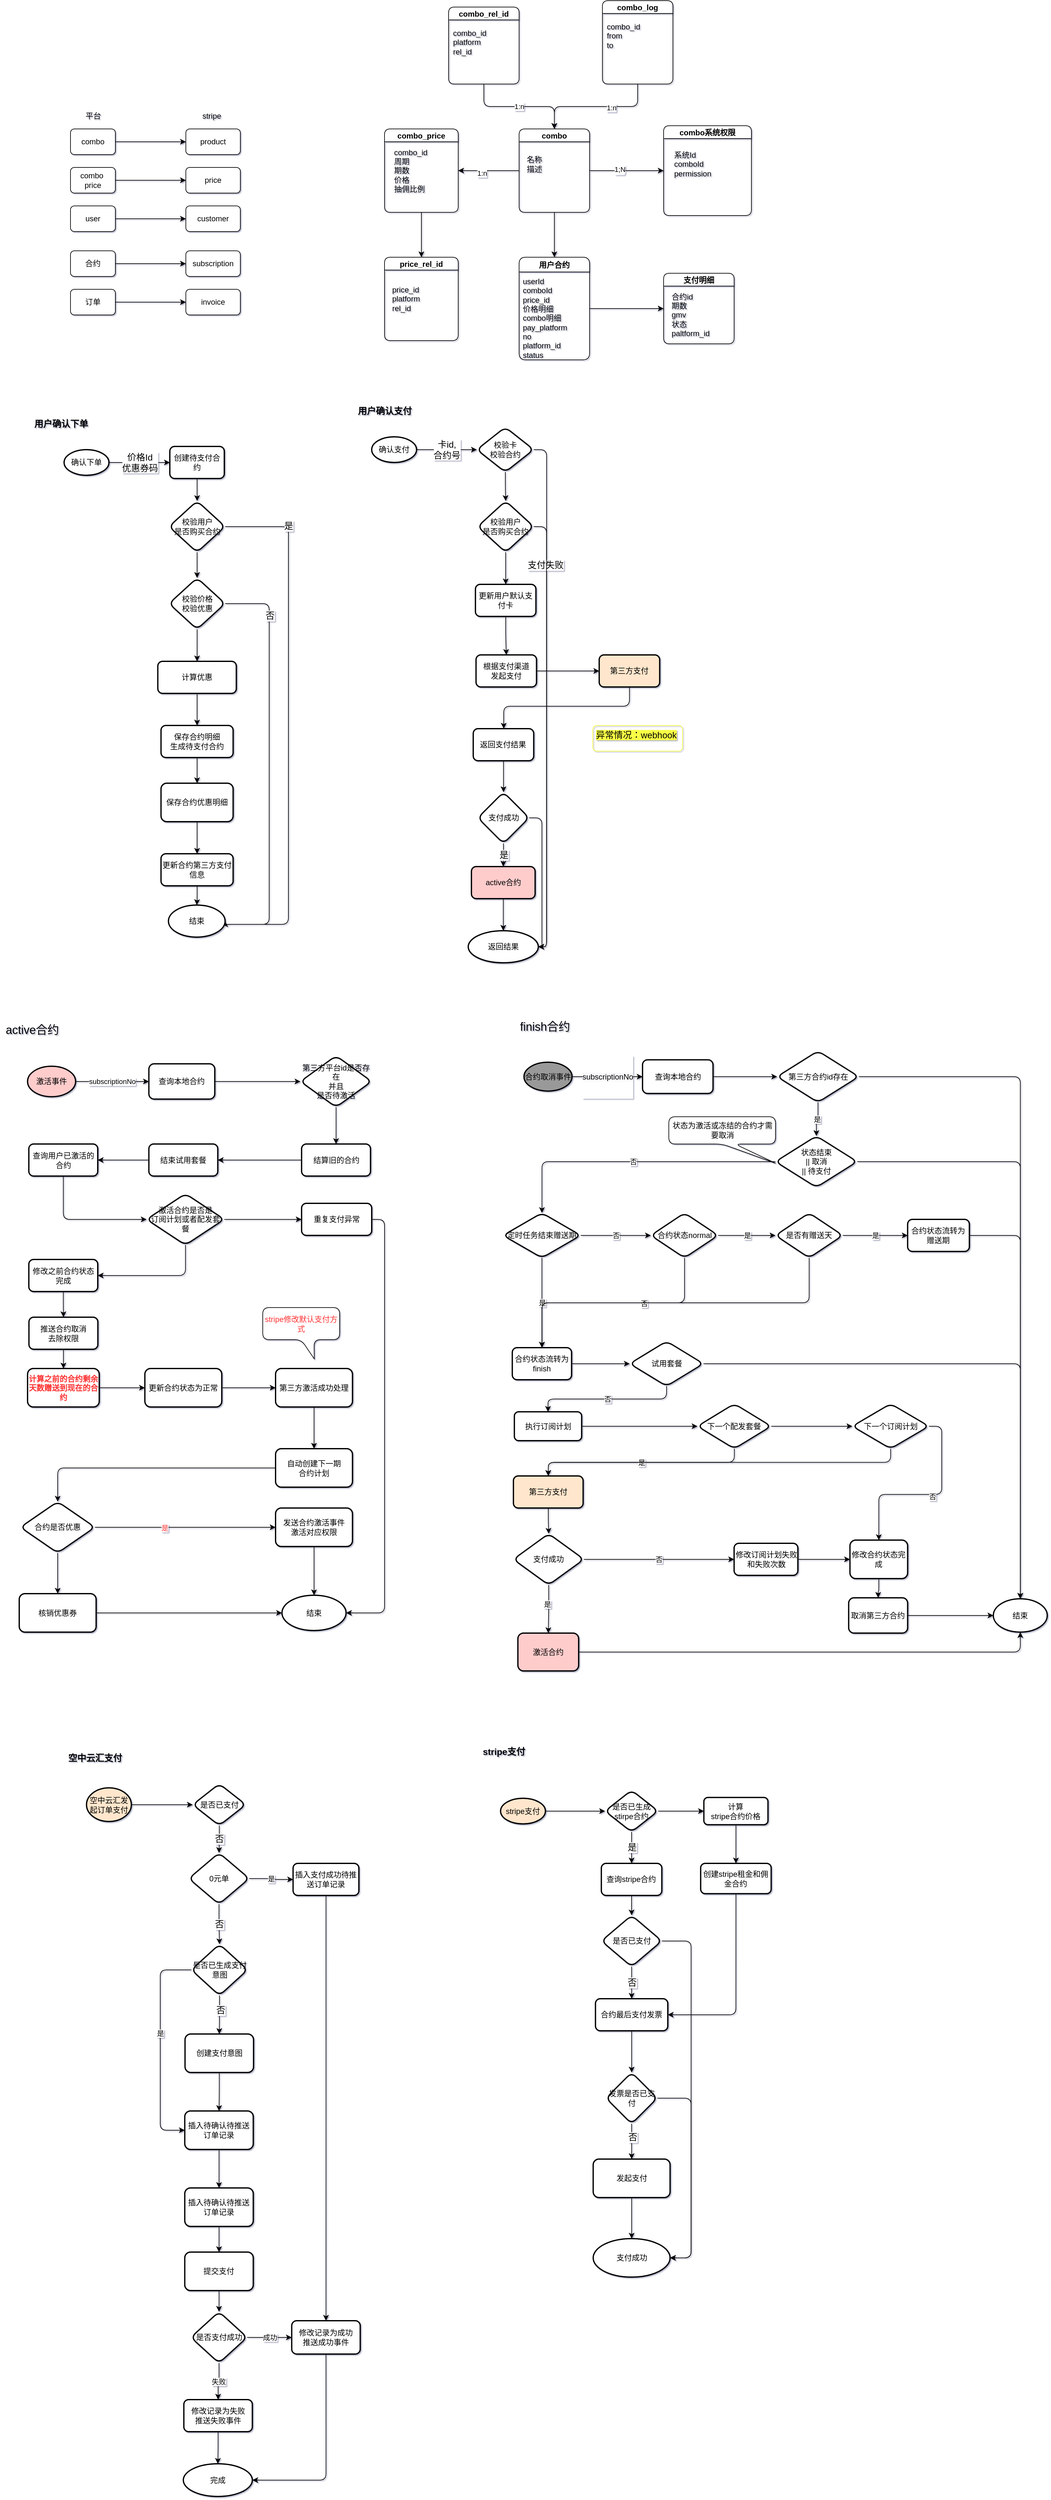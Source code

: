 <mxfile version="15.9.1" type="github" pages="2">
  <diagram id="LnCz9KPRiTmUn6ycoiQr" name="Page-1">
    <mxGraphModel dx="3529" dy="2035" grid="1" gridSize="10" guides="1" tooltips="1" connect="1" arrows="1" fold="1" page="1" pageScale="1" pageWidth="827" pageHeight="1169" background="none" math="0" shadow="1">
      <root>
        <mxCell id="0" />
        <mxCell id="1" parent="0" />
        <mxCell id="yjKaeug779dqm2-OnKIs-48" style="edgeStyle=orthogonalEdgeStyle;orthogonalLoop=1;jettySize=auto;html=1;exitX=1;exitY=0.5;exitDx=0;exitDy=0;entryX=0;entryY=0.5;entryDx=0;entryDy=0;" parent="1" source="sVvuRPS51YxR54ulRC8M-2" target="sVvuRPS51YxR54ulRC8M-5" edge="1">
          <mxGeometry relative="1" as="geometry" />
        </mxCell>
        <mxCell id="sVvuRPS51YxR54ulRC8M-2" value="用户合约" style="swimlane;rounded=1;" parent="1" vertex="1">
          <mxGeometry x="-60" y="-690" width="110" height="160" as="geometry" />
        </mxCell>
        <mxCell id="yjKaeug779dqm2-OnKIs-6" value="&lt;div style=&quot;text-align: left&quot;&gt;&lt;span&gt;userId&lt;/span&gt;&lt;/div&gt;&lt;div style=&quot;text-align: left&quot;&gt;&lt;span&gt;comboId&lt;/span&gt;&lt;/div&gt;&lt;div style=&quot;text-align: left&quot;&gt;&lt;span&gt;price_id&lt;/span&gt;&lt;/div&gt;&lt;div style=&quot;text-align: left&quot;&gt;&lt;span&gt;价格明细&lt;/span&gt;&lt;/div&gt;&lt;div style=&quot;text-align: left&quot;&gt;combo明细&lt;br&gt;pay_platform&lt;br&gt;no&lt;br&gt;platform_id&lt;br&gt;status&lt;/div&gt;" style="text;html=1;align=center;verticalAlign=middle;resizable=0;points=[];autosize=1;strokeColor=none;rounded=1;" parent="sVvuRPS51YxR54ulRC8M-2" vertex="1">
          <mxGeometry y="30" width="80" height="130" as="geometry" />
        </mxCell>
        <mxCell id="sVvuRPS51YxR54ulRC8M-3" value="combo系统权限" style="swimlane;startSize=20;rounded=1;" parent="1" vertex="1">
          <mxGeometry x="165.5" y="-895" width="137" height="140" as="geometry" />
        </mxCell>
        <mxCell id="yjKaeug779dqm2-OnKIs-5" value="系统Id&lt;br&gt;comboId&lt;br&gt;permission" style="text;html=1;align=left;verticalAlign=middle;resizable=0;points=[];autosize=1;strokeColor=none;rounded=1;" parent="sVvuRPS51YxR54ulRC8M-3" vertex="1">
          <mxGeometry x="14.5" y="35" width="70" height="50" as="geometry" />
        </mxCell>
        <mxCell id="yjKaeug779dqm2-OnKIs-47" style="edgeStyle=orthogonalEdgeStyle;orthogonalLoop=1;jettySize=auto;html=1;exitX=1;exitY=0.5;exitDx=0;exitDy=0;entryX=0;entryY=0.5;entryDx=0;entryDy=0;" parent="1" source="sVvuRPS51YxR54ulRC8M-4" target="sVvuRPS51YxR54ulRC8M-3" edge="1">
          <mxGeometry relative="1" as="geometry" />
        </mxCell>
        <mxCell id="yjKaeug779dqm2-OnKIs-63" value="1;1" style="edgeLabel;html=1;align=center;verticalAlign=middle;resizable=0;points=[];rounded=1;" parent="yjKaeug779dqm2-OnKIs-47" vertex="1" connectable="0">
          <mxGeometry x="-0.186" relative="1" as="geometry">
            <mxPoint as="offset" />
          </mxGeometry>
        </mxCell>
        <mxCell id="yjKaeug779dqm2-OnKIs-64" value="1;N" style="edgeLabel;html=1;align=center;verticalAlign=middle;resizable=0;points=[];rounded=1;" parent="yjKaeug779dqm2-OnKIs-47" vertex="1" connectable="0">
          <mxGeometry x="-0.186" y="2" relative="1" as="geometry">
            <mxPoint as="offset" />
          </mxGeometry>
        </mxCell>
        <mxCell id="yjKaeug779dqm2-OnKIs-49" style="edgeStyle=orthogonalEdgeStyle;orthogonalLoop=1;jettySize=auto;html=1;" parent="1" source="sVvuRPS51YxR54ulRC8M-4" target="sVvuRPS51YxR54ulRC8M-2" edge="1">
          <mxGeometry relative="1" as="geometry" />
        </mxCell>
        <mxCell id="yjKaeug779dqm2-OnKIs-50" style="edgeStyle=orthogonalEdgeStyle;orthogonalLoop=1;jettySize=auto;html=1;entryX=1;entryY=0.5;entryDx=0;entryDy=0;" parent="1" source="sVvuRPS51YxR54ulRC8M-4" target="yjKaeug779dqm2-OnKIs-8" edge="1">
          <mxGeometry relative="1" as="geometry" />
        </mxCell>
        <mxCell id="yjKaeug779dqm2-OnKIs-51" value="1:n" style="edgeLabel;html=1;align=center;verticalAlign=middle;resizable=0;points=[];rounded=1;" parent="yjKaeug779dqm2-OnKIs-50" vertex="1" connectable="0">
          <mxGeometry x="0.221" y="4" relative="1" as="geometry">
            <mxPoint as="offset" />
          </mxGeometry>
        </mxCell>
        <mxCell id="sVvuRPS51YxR54ulRC8M-4" value="combo" style="swimlane;startSize=20;rounded=1;" parent="1" vertex="1">
          <mxGeometry x="-60" y="-890" width="110" height="130" as="geometry" />
        </mxCell>
        <mxCell id="yjKaeug779dqm2-OnKIs-2" value="名称&lt;br&gt;描述&lt;br&gt;" style="text;html=1;align=left;verticalAlign=middle;resizable=0;points=[];autosize=1;strokeColor=none;rounded=1;" parent="sVvuRPS51YxR54ulRC8M-4" vertex="1">
          <mxGeometry x="10" y="40" width="40" height="30" as="geometry" />
        </mxCell>
        <mxCell id="sVvuRPS51YxR54ulRC8M-5" value="支付明细" style="swimlane;startSize=20;rounded=1;" parent="1" vertex="1">
          <mxGeometry x="165.5" y="-665" width="110" height="110" as="geometry" />
        </mxCell>
        <mxCell id="yjKaeug779dqm2-OnKIs-10" value="合约id&lt;br&gt;期数&lt;br&gt;gmv&lt;br&gt;状态&lt;br&gt;paltform_id" style="text;html=1;align=left;verticalAlign=middle;resizable=0;points=[];autosize=1;strokeColor=none;rounded=1;" parent="sVvuRPS51YxR54ulRC8M-5" vertex="1">
          <mxGeometry x="10" y="25" width="70" height="80" as="geometry" />
        </mxCell>
        <mxCell id="yjKaeug779dqm2-OnKIs-57" style="edgeStyle=orthogonalEdgeStyle;orthogonalLoop=1;jettySize=auto;html=1;entryX=0.5;entryY=0;entryDx=0;entryDy=0;" parent="1" source="yjKaeug779dqm2-OnKIs-8" target="yjKaeug779dqm2-OnKIs-52" edge="1">
          <mxGeometry relative="1" as="geometry" />
        </mxCell>
        <mxCell id="yjKaeug779dqm2-OnKIs-8" value="combo_price" style="swimlane;startSize=20;rounded=1;" parent="1" vertex="1">
          <mxGeometry x="-270" y="-890" width="115" height="130" as="geometry" />
        </mxCell>
        <mxCell id="yjKaeug779dqm2-OnKIs-9" value="combo_id&lt;br&gt;周期&lt;br&gt;期数&lt;br&gt;价格&lt;br&gt;抽佣比例&lt;br&gt;" style="text;html=1;align=left;verticalAlign=middle;resizable=0;points=[];autosize=1;strokeColor=none;rounded=1;" parent="yjKaeug779dqm2-OnKIs-8" vertex="1">
          <mxGeometry x="12.5" y="25" width="70" height="80" as="geometry" />
        </mxCell>
        <mxCell id="yjKaeug779dqm2-OnKIs-29" value="" style="edgeStyle=orthogonalEdgeStyle;orthogonalLoop=1;jettySize=auto;html=1;" parent="1" source="yjKaeug779dqm2-OnKIs-27" target="yjKaeug779dqm2-OnKIs-28" edge="1">
          <mxGeometry relative="1" as="geometry" />
        </mxCell>
        <mxCell id="yjKaeug779dqm2-OnKIs-27" value="combo" style="whiteSpace=wrap;html=1;rounded=1;" parent="1" vertex="1">
          <mxGeometry x="-760" y="-890" width="70" height="40" as="geometry" />
        </mxCell>
        <mxCell id="yjKaeug779dqm2-OnKIs-28" value="product" style="whiteSpace=wrap;html=1;rounded=1;" parent="1" vertex="1">
          <mxGeometry x="-580" y="-890" width="85" height="40" as="geometry" />
        </mxCell>
        <mxCell id="yjKaeug779dqm2-OnKIs-30" value="" style="edgeStyle=orthogonalEdgeStyle;orthogonalLoop=1;jettySize=auto;html=1;" parent="1" source="yjKaeug779dqm2-OnKIs-31" target="yjKaeug779dqm2-OnKIs-32" edge="1">
          <mxGeometry relative="1" as="geometry" />
        </mxCell>
        <mxCell id="yjKaeug779dqm2-OnKIs-31" value="combo&amp;nbsp; price" style="whiteSpace=wrap;html=1;rounded=1;" parent="1" vertex="1">
          <mxGeometry x="-760" y="-830" width="70" height="40" as="geometry" />
        </mxCell>
        <mxCell id="yjKaeug779dqm2-OnKIs-32" value="price" style="whiteSpace=wrap;html=1;rounded=1;" parent="1" vertex="1">
          <mxGeometry x="-580" y="-830" width="85" height="40" as="geometry" />
        </mxCell>
        <mxCell id="yjKaeug779dqm2-OnKIs-33" value="" style="edgeStyle=orthogonalEdgeStyle;orthogonalLoop=1;jettySize=auto;html=1;" parent="1" source="yjKaeug779dqm2-OnKIs-34" target="yjKaeug779dqm2-OnKIs-35" edge="1">
          <mxGeometry relative="1" as="geometry" />
        </mxCell>
        <mxCell id="yjKaeug779dqm2-OnKIs-34" value="user" style="whiteSpace=wrap;html=1;rounded=1;" parent="1" vertex="1">
          <mxGeometry x="-760" y="-770" width="70" height="40" as="geometry" />
        </mxCell>
        <mxCell id="yjKaeug779dqm2-OnKIs-35" value="customer" style="whiteSpace=wrap;html=1;rounded=1;" parent="1" vertex="1">
          <mxGeometry x="-580" y="-770" width="85" height="40" as="geometry" />
        </mxCell>
        <mxCell id="yjKaeug779dqm2-OnKIs-36" value="" style="edgeStyle=orthogonalEdgeStyle;orthogonalLoop=1;jettySize=auto;html=1;" parent="1" source="yjKaeug779dqm2-OnKIs-37" target="yjKaeug779dqm2-OnKIs-38" edge="1">
          <mxGeometry relative="1" as="geometry" />
        </mxCell>
        <mxCell id="yjKaeug779dqm2-OnKIs-37" value="合约" style="whiteSpace=wrap;html=1;rounded=1;" parent="1" vertex="1">
          <mxGeometry x="-760" y="-700" width="70" height="40" as="geometry" />
        </mxCell>
        <mxCell id="yjKaeug779dqm2-OnKIs-38" value="subscription" style="whiteSpace=wrap;html=1;rounded=1;" parent="1" vertex="1">
          <mxGeometry x="-580" y="-700" width="85" height="40" as="geometry" />
        </mxCell>
        <mxCell id="yjKaeug779dqm2-OnKIs-39" value="" style="edgeStyle=orthogonalEdgeStyle;orthogonalLoop=1;jettySize=auto;html=1;" parent="1" source="yjKaeug779dqm2-OnKIs-40" target="yjKaeug779dqm2-OnKIs-41" edge="1">
          <mxGeometry relative="1" as="geometry" />
        </mxCell>
        <mxCell id="yjKaeug779dqm2-OnKIs-40" value="订单" style="whiteSpace=wrap;html=1;rounded=1;" parent="1" vertex="1">
          <mxGeometry x="-760" y="-640" width="70" height="40" as="geometry" />
        </mxCell>
        <mxCell id="yjKaeug779dqm2-OnKIs-41" value="invoice" style="whiteSpace=wrap;html=1;rounded=1;" parent="1" vertex="1">
          <mxGeometry x="-580" y="-640" width="85" height="40" as="geometry" />
        </mxCell>
        <mxCell id="yjKaeug779dqm2-OnKIs-42" value="平台" style="text;html=1;align=center;verticalAlign=middle;resizable=0;points=[];autosize=1;strokeColor=none;rounded=1;" parent="1" vertex="1">
          <mxGeometry x="-745" y="-920" width="40" height="20" as="geometry" />
        </mxCell>
        <mxCell id="yjKaeug779dqm2-OnKIs-43" value="stripe" style="text;html=1;align=center;verticalAlign=middle;resizable=0;points=[];autosize=1;strokeColor=none;rounded=1;" parent="1" vertex="1">
          <mxGeometry x="-560" y="-920" width="40" height="20" as="geometry" />
        </mxCell>
        <mxCell id="yjKaeug779dqm2-OnKIs-52" value="price_rel_id" style="swimlane;startSize=20;rounded=1;" parent="1" vertex="1">
          <mxGeometry x="-270" y="-690" width="115" height="130" as="geometry" />
        </mxCell>
        <mxCell id="yjKaeug779dqm2-OnKIs-53" value="price_id&lt;br&gt;platform&lt;br&gt;rel_id" style="text;html=1;align=left;verticalAlign=middle;resizable=0;points=[];autosize=1;strokeColor=none;rounded=1;" parent="yjKaeug779dqm2-OnKIs-52" vertex="1">
          <mxGeometry x="10" y="40" width="60" height="50" as="geometry" />
        </mxCell>
        <mxCell id="yjKaeug779dqm2-OnKIs-58" value="1:n" style="edgeStyle=orthogonalEdgeStyle;orthogonalLoop=1;jettySize=auto;html=1;exitX=0.5;exitY=1;exitDx=0;exitDy=0;entryX=0.5;entryY=0;entryDx=0;entryDy=0;" parent="1" source="yjKaeug779dqm2-OnKIs-54" target="sVvuRPS51YxR54ulRC8M-4" edge="1">
          <mxGeometry relative="1" as="geometry" />
        </mxCell>
        <mxCell id="yjKaeug779dqm2-OnKIs-54" value="combo_rel_id" style="swimlane;startSize=20;rounded=1;" parent="1" vertex="1">
          <mxGeometry x="-170" y="-1080" width="110" height="120" as="geometry" />
        </mxCell>
        <mxCell id="yjKaeug779dqm2-OnKIs-55" value="combo_id&lt;br&gt;platform&lt;br&gt;rel_id" style="text;html=1;align=left;verticalAlign=middle;resizable=0;points=[];autosize=1;strokeColor=none;rounded=1;" parent="yjKaeug779dqm2-OnKIs-54" vertex="1">
          <mxGeometry x="5" y="30" width="70" height="50" as="geometry" />
        </mxCell>
        <mxCell id="yjKaeug779dqm2-OnKIs-61" style="edgeStyle=orthogonalEdgeStyle;orthogonalLoop=1;jettySize=auto;html=1;exitX=0.5;exitY=1;exitDx=0;exitDy=0;entryX=0.5;entryY=0;entryDx=0;entryDy=0;" parent="1" source="yjKaeug779dqm2-OnKIs-59" target="sVvuRPS51YxR54ulRC8M-4" edge="1">
          <mxGeometry relative="1" as="geometry" />
        </mxCell>
        <mxCell id="yjKaeug779dqm2-OnKIs-62" value="1:n" style="edgeLabel;html=1;align=center;verticalAlign=middle;resizable=0;points=[];rounded=1;" parent="yjKaeug779dqm2-OnKIs-61" vertex="1" connectable="0">
          <mxGeometry x="-0.24" y="2" relative="1" as="geometry">
            <mxPoint as="offset" />
          </mxGeometry>
        </mxCell>
        <mxCell id="yjKaeug779dqm2-OnKIs-59" value="combo_log" style="swimlane;startSize=20;rounded=1;" parent="1" vertex="1">
          <mxGeometry x="70" y="-1090" width="110" height="130" as="geometry" />
        </mxCell>
        <mxCell id="yjKaeug779dqm2-OnKIs-60" value="combo_id&lt;br&gt;from&lt;br&gt;to" style="text;html=1;align=left;verticalAlign=middle;resizable=0;points=[];autosize=1;strokeColor=none;rounded=1;" parent="yjKaeug779dqm2-OnKIs-59" vertex="1">
          <mxGeometry x="5" y="30" width="70" height="50" as="geometry" />
        </mxCell>
        <mxCell id="gQ9e6RJ-nowYOAhNkG7h-9" value="价格Id&lt;br&gt;优惠券码" style="edgeStyle=orthogonalEdgeStyle;orthogonalLoop=1;jettySize=auto;html=1;fontSize=14;" parent="1" source="gQ9e6RJ-nowYOAhNkG7h-2" target="gQ9e6RJ-nowYOAhNkG7h-8" edge="1">
          <mxGeometry relative="1" as="geometry" />
        </mxCell>
        <mxCell id="gQ9e6RJ-nowYOAhNkG7h-2" value="确认下单" style="strokeWidth=2;html=1;shape=mxgraph.flowchart.start_1;whiteSpace=wrap;direction=west;rounded=1;" parent="1" vertex="1">
          <mxGeometry x="-770" y="-390" width="70" height="40" as="geometry" />
        </mxCell>
        <mxCell id="gQ9e6RJ-nowYOAhNkG7h-3" value="&lt;b&gt;&lt;font style=&quot;font-size: 14px&quot;&gt;用户确认下单&lt;/font&gt;&lt;/b&gt;" style="text;html=1;align=center;verticalAlign=middle;resizable=0;points=[];autosize=1;strokeColor=none;fillColor=none;rounded=1;" parent="1" vertex="1">
          <mxGeometry x="-825" y="-440" width="100" height="20" as="geometry" />
        </mxCell>
        <mxCell id="gQ9e6RJ-nowYOAhNkG7h-11" value="" style="edgeStyle=orthogonalEdgeStyle;orthogonalLoop=1;jettySize=auto;html=1;fontSize=14;" parent="1" source="gQ9e6RJ-nowYOAhNkG7h-8" target="gQ9e6RJ-nowYOAhNkG7h-10" edge="1">
          <mxGeometry relative="1" as="geometry" />
        </mxCell>
        <mxCell id="gQ9e6RJ-nowYOAhNkG7h-8" value="创建待支付合约" style="whiteSpace=wrap;html=1;strokeWidth=2;rounded=1;" parent="1" vertex="1">
          <mxGeometry x="-605" y="-395" width="85" height="50" as="geometry" />
        </mxCell>
        <mxCell id="gQ9e6RJ-nowYOAhNkG7h-23" value="" style="edgeStyle=orthogonalEdgeStyle;orthogonalLoop=1;jettySize=auto;html=1;fontSize=14;" parent="1" source="gQ9e6RJ-nowYOAhNkG7h-10" target="gQ9e6RJ-nowYOAhNkG7h-22" edge="1">
          <mxGeometry relative="1" as="geometry" />
        </mxCell>
        <mxCell id="gQ9e6RJ-nowYOAhNkG7h-51" style="edgeStyle=orthogonalEdgeStyle;orthogonalLoop=1;jettySize=auto;html=1;exitX=1;exitY=0.5;exitDx=0;exitDy=0;entryX=1;entryY=0.5;entryDx=0;entryDy=0;fontSize=14;" parent="1" source="gQ9e6RJ-nowYOAhNkG7h-10" target="gQ9e6RJ-nowYOAhNkG7h-40" edge="1">
          <mxGeometry relative="1" as="geometry">
            <Array as="points">
              <mxPoint x="-420" y="-270" />
              <mxPoint x="-420" y="350" />
            </Array>
          </mxGeometry>
        </mxCell>
        <mxCell id="gQ9e6RJ-nowYOAhNkG7h-52" value="是" style="edgeLabel;html=1;align=center;verticalAlign=middle;resizable=0;points=[];fontSize=14;rounded=1;" parent="gQ9e6RJ-nowYOAhNkG7h-51" vertex="1" connectable="0">
          <mxGeometry x="-0.762" y="1" relative="1" as="geometry">
            <mxPoint as="offset" />
          </mxGeometry>
        </mxCell>
        <mxCell id="gQ9e6RJ-nowYOAhNkG7h-10" value="校验用户&lt;br&gt;是否购买合约" style="rhombus;whiteSpace=wrap;html=1;strokeWidth=2;rounded=1;" parent="1" vertex="1">
          <mxGeometry x="-606.25" y="-310" width="87.5" height="80" as="geometry" />
        </mxCell>
        <mxCell id="gQ9e6RJ-nowYOAhNkG7h-24" style="edgeStyle=orthogonalEdgeStyle;orthogonalLoop=1;jettySize=auto;html=1;exitX=1;exitY=0.5;exitDx=0;exitDy=0;entryX=1;entryY=0.5;entryDx=0;entryDy=0;fontSize=14;" parent="1" source="gQ9e6RJ-nowYOAhNkG7h-22" target="gQ9e6RJ-nowYOAhNkG7h-40" edge="1">
          <mxGeometry relative="1" as="geometry">
            <Array as="points">
              <mxPoint x="-450" y="-150" />
              <mxPoint x="-450" y="350" />
            </Array>
          </mxGeometry>
        </mxCell>
        <mxCell id="gQ9e6RJ-nowYOAhNkG7h-25" value="否" style="edgeLabel;html=1;align=center;verticalAlign=middle;resizable=0;points=[];fontSize=14;rounded=1;" parent="gQ9e6RJ-nowYOAhNkG7h-24" vertex="1" connectable="0">
          <mxGeometry x="-0.728" y="1" relative="1" as="geometry">
            <mxPoint as="offset" />
          </mxGeometry>
        </mxCell>
        <mxCell id="gQ9e6RJ-nowYOAhNkG7h-27" value="" style="edgeStyle=orthogonalEdgeStyle;orthogonalLoop=1;jettySize=auto;html=1;fontSize=14;entryX=0.5;entryY=0;entryDx=0;entryDy=0;" parent="1" source="gQ9e6RJ-nowYOAhNkG7h-22" target="gQ9e6RJ-nowYOAhNkG7h-30" edge="1">
          <mxGeometry relative="1" as="geometry">
            <mxPoint x="-562.4" y="-79.909" as="targetPoint" />
          </mxGeometry>
        </mxCell>
        <mxCell id="gQ9e6RJ-nowYOAhNkG7h-22" value="校验价格&lt;br&gt;校验优惠" style="rhombus;whiteSpace=wrap;html=1;strokeWidth=2;rounded=1;" parent="1" vertex="1">
          <mxGeometry x="-606.25" y="-190" width="87.5" height="80" as="geometry" />
        </mxCell>
        <mxCell id="gQ9e6RJ-nowYOAhNkG7h-33" value="" style="edgeStyle=orthogonalEdgeStyle;orthogonalLoop=1;jettySize=auto;html=1;fontSize=14;" parent="1" source="gQ9e6RJ-nowYOAhNkG7h-30" target="gQ9e6RJ-nowYOAhNkG7h-32" edge="1">
          <mxGeometry relative="1" as="geometry" />
        </mxCell>
        <mxCell id="gQ9e6RJ-nowYOAhNkG7h-30" value="计算优惠" style="whiteSpace=wrap;html=1;strokeWidth=2;rounded=1;" parent="1" vertex="1">
          <mxGeometry x="-623.75" y="-60" width="122.5" height="50" as="geometry" />
        </mxCell>
        <mxCell id="gQ9e6RJ-nowYOAhNkG7h-35" value="" style="edgeStyle=orthogonalEdgeStyle;orthogonalLoop=1;jettySize=auto;html=1;fontSize=14;" parent="1" source="gQ9e6RJ-nowYOAhNkG7h-32" target="gQ9e6RJ-nowYOAhNkG7h-34" edge="1">
          <mxGeometry relative="1" as="geometry" />
        </mxCell>
        <mxCell id="gQ9e6RJ-nowYOAhNkG7h-32" value="保存合约明细&lt;br&gt;生成待支付合约" style="whiteSpace=wrap;html=1;strokeWidth=2;rounded=1;" parent="1" vertex="1">
          <mxGeometry x="-618.75" y="40" width="112.5" height="50" as="geometry" />
        </mxCell>
        <mxCell id="gQ9e6RJ-nowYOAhNkG7h-44" style="edgeStyle=orthogonalEdgeStyle;orthogonalLoop=1;jettySize=auto;html=1;fontSize=14;" parent="1" source="gQ9e6RJ-nowYOAhNkG7h-34" target="gQ9e6RJ-nowYOAhNkG7h-38" edge="1">
          <mxGeometry relative="1" as="geometry" />
        </mxCell>
        <mxCell id="gQ9e6RJ-nowYOAhNkG7h-34" value="保存合约优惠明细" style="whiteSpace=wrap;html=1;strokeWidth=2;rounded=1;" parent="1" vertex="1">
          <mxGeometry x="-618.75" y="130" width="112.5" height="60" as="geometry" />
        </mxCell>
        <mxCell id="gQ9e6RJ-nowYOAhNkG7h-41" value="" style="edgeStyle=orthogonalEdgeStyle;orthogonalLoop=1;jettySize=auto;html=1;fontSize=14;" parent="1" source="gQ9e6RJ-nowYOAhNkG7h-38" target="gQ9e6RJ-nowYOAhNkG7h-40" edge="1">
          <mxGeometry relative="1" as="geometry" />
        </mxCell>
        <mxCell id="gQ9e6RJ-nowYOAhNkG7h-38" value="更新合约第三方支付信息" style="whiteSpace=wrap;html=1;strokeWidth=2;rounded=1;" parent="1" vertex="1">
          <mxGeometry x="-618.75" y="240" width="112.5" height="50" as="geometry" />
        </mxCell>
        <mxCell id="gQ9e6RJ-nowYOAhNkG7h-40" value="结束" style="ellipse;whiteSpace=wrap;html=1;strokeWidth=2;rounded=1;" parent="1" vertex="1">
          <mxGeometry x="-607.19" y="320" width="88.44" height="50" as="geometry" />
        </mxCell>
        <mxCell id="gQ9e6RJ-nowYOAhNkG7h-45" value="&lt;b&gt;&lt;font style=&quot;font-size: 14px&quot;&gt;用户确认支付&lt;/font&gt;&lt;/b&gt;" style="text;html=1;align=center;verticalAlign=middle;resizable=0;points=[];autosize=1;strokeColor=none;fillColor=none;rounded=1;" parent="1" vertex="1">
          <mxGeometry x="-320" y="-460" width="100" height="20" as="geometry" />
        </mxCell>
        <mxCell id="gQ9e6RJ-nowYOAhNkG7h-48" value="卡id,&lt;br&gt;合约号" style="edgeStyle=orthogonalEdgeStyle;orthogonalLoop=1;jettySize=auto;html=1;fontSize=14;" parent="1" source="gQ9e6RJ-nowYOAhNkG7h-46" target="gQ9e6RJ-nowYOAhNkG7h-47" edge="1">
          <mxGeometry relative="1" as="geometry" />
        </mxCell>
        <mxCell id="gQ9e6RJ-nowYOAhNkG7h-46" value="确认支付" style="strokeWidth=2;html=1;shape=mxgraph.flowchart.start_1;whiteSpace=wrap;direction=west;rounded=1;" parent="1" vertex="1">
          <mxGeometry x="-290" y="-410" width="70" height="40" as="geometry" />
        </mxCell>
        <mxCell id="gQ9e6RJ-nowYOAhNkG7h-106" value="" style="edgeStyle=orthogonalEdgeStyle;orthogonalLoop=1;jettySize=auto;html=1;fontSize=14;" parent="1" source="gQ9e6RJ-nowYOAhNkG7h-47" target="gQ9e6RJ-nowYOAhNkG7h-55" edge="1">
          <mxGeometry relative="1" as="geometry" />
        </mxCell>
        <mxCell id="gQ9e6RJ-nowYOAhNkG7h-121" style="edgeStyle=orthogonalEdgeStyle;orthogonalLoop=1;jettySize=auto;html=1;exitX=1;exitY=0.5;exitDx=0;exitDy=0;entryX=1;entryY=0.5;entryDx=0;entryDy=0;fontSize=14;" parent="1" source="gQ9e6RJ-nowYOAhNkG7h-47" target="gQ9e6RJ-nowYOAhNkG7h-116" edge="1">
          <mxGeometry relative="1" as="geometry" />
        </mxCell>
        <mxCell id="gQ9e6RJ-nowYOAhNkG7h-122" value="支付失败" style="edgeLabel;html=1;align=center;verticalAlign=middle;resizable=0;points=[];fontSize=14;rounded=1;" parent="gQ9e6RJ-nowYOAhNkG7h-121" vertex="1" connectable="0">
          <mxGeometry x="-0.505" y="-2" relative="1" as="geometry">
            <mxPoint as="offset" />
          </mxGeometry>
        </mxCell>
        <mxCell id="gQ9e6RJ-nowYOAhNkG7h-47" value="校验卡&lt;br&gt;校验合约" style="rhombus;whiteSpace=wrap;html=1;strokeWidth=2;rounded=1;" parent="1" vertex="1">
          <mxGeometry x="-125.94" y="-425" width="88.75" height="70" as="geometry" />
        </mxCell>
        <mxCell id="gQ9e6RJ-nowYOAhNkG7h-57" value="" style="edgeStyle=orthogonalEdgeStyle;orthogonalLoop=1;jettySize=auto;html=1;fontSize=14;" parent="1" source="gQ9e6RJ-nowYOAhNkG7h-53" target="gQ9e6RJ-nowYOAhNkG7h-56" edge="1">
          <mxGeometry relative="1" as="geometry" />
        </mxCell>
        <mxCell id="gQ9e6RJ-nowYOAhNkG7h-53" value="更新用户默认支付卡" style="whiteSpace=wrap;html=1;strokeWidth=2;rounded=1;" parent="1" vertex="1">
          <mxGeometry x="-128.13" y="-180" width="94.38" height="50" as="geometry" />
        </mxCell>
        <mxCell id="gQ9e6RJ-nowYOAhNkG7h-107" value="" style="edgeStyle=orthogonalEdgeStyle;orthogonalLoop=1;jettySize=auto;html=1;fontSize=14;" parent="1" source="gQ9e6RJ-nowYOAhNkG7h-55" target="gQ9e6RJ-nowYOAhNkG7h-53" edge="1">
          <mxGeometry relative="1" as="geometry" />
        </mxCell>
        <mxCell id="gQ9e6RJ-nowYOAhNkG7h-123" style="edgeStyle=orthogonalEdgeStyle;orthogonalLoop=1;jettySize=auto;html=1;exitX=1;exitY=0.5;exitDx=0;exitDy=0;entryX=1;entryY=0.5;entryDx=0;entryDy=0;fontSize=14;" parent="1" source="gQ9e6RJ-nowYOAhNkG7h-55" target="gQ9e6RJ-nowYOAhNkG7h-116" edge="1">
          <mxGeometry relative="1" as="geometry" />
        </mxCell>
        <mxCell id="gQ9e6RJ-nowYOAhNkG7h-55" value="校验用户&lt;br&gt;是否购买合约" style="rhombus;whiteSpace=wrap;html=1;strokeWidth=2;rounded=1;" parent="1" vertex="1">
          <mxGeometry x="-124.69" y="-310" width="87.5" height="80" as="geometry" />
        </mxCell>
        <mxCell id="gQ9e6RJ-nowYOAhNkG7h-63" value="" style="edgeStyle=orthogonalEdgeStyle;orthogonalLoop=1;jettySize=auto;html=1;fontSize=14;entryX=0;entryY=0.5;entryDx=0;entryDy=0;" parent="1" source="gQ9e6RJ-nowYOAhNkG7h-56" target="gQ9e6RJ-nowYOAhNkG7h-58" edge="1">
          <mxGeometry relative="1" as="geometry">
            <mxPoint x="45" y="-45" as="targetPoint" />
          </mxGeometry>
        </mxCell>
        <mxCell id="gQ9e6RJ-nowYOAhNkG7h-56" value="根据支付渠道&lt;br&gt;发起支付" style="whiteSpace=wrap;html=1;strokeWidth=2;rounded=1;" parent="1" vertex="1">
          <mxGeometry x="-127.19" y="-70" width="94.38" height="50" as="geometry" />
        </mxCell>
        <mxCell id="gQ9e6RJ-nowYOAhNkG7h-109" value="" style="edgeStyle=orthogonalEdgeStyle;orthogonalLoop=1;jettySize=auto;html=1;fontSize=14;" parent="1" source="gQ9e6RJ-nowYOAhNkG7h-58" target="gQ9e6RJ-nowYOAhNkG7h-108" edge="1">
          <mxGeometry relative="1" as="geometry">
            <Array as="points">
              <mxPoint x="112" y="10" />
              <mxPoint x="-84" y="10" />
            </Array>
          </mxGeometry>
        </mxCell>
        <mxCell id="gQ9e6RJ-nowYOAhNkG7h-58" value="第三方支付" style="whiteSpace=wrap;html=1;strokeWidth=2;fillColor=#FFE6CC;rounded=1;" parent="1" vertex="1">
          <mxGeometry x="65" y="-70" width="94.38" height="50" as="geometry" />
        </mxCell>
        <mxCell id="gQ9e6RJ-nowYOAhNkG7h-81" value="是" style="edgeStyle=orthogonalEdgeStyle;orthogonalLoop=1;jettySize=auto;html=1;fontSize=14;entryX=0.5;entryY=0;entryDx=0;entryDy=0;" parent="1" source="gQ9e6RJ-nowYOAhNkG7h-76" target="gQ9e6RJ-nowYOAhNkG7h-82" edge="1">
          <mxGeometry relative="1" as="geometry">
            <mxPoint x="115.525" y="1845" as="targetPoint" />
          </mxGeometry>
        </mxCell>
        <mxCell id="gQ9e6RJ-nowYOAhNkG7h-101" value="" style="edgeStyle=orthogonalEdgeStyle;orthogonalLoop=1;jettySize=auto;html=1;fontSize=14;" parent="1" source="gQ9e6RJ-nowYOAhNkG7h-76" target="gQ9e6RJ-nowYOAhNkG7h-100" edge="1">
          <mxGeometry relative="1" as="geometry" />
        </mxCell>
        <mxCell id="gQ9e6RJ-nowYOAhNkG7h-76" value="是否已生成&lt;br&gt;stirpe合约" style="rhombus;whiteSpace=wrap;html=1;strokeWidth=2;rounded=1;" parent="1" vertex="1">
          <mxGeometry x="74.12" y="1700" width="82.81" height="65" as="geometry" />
        </mxCell>
        <mxCell id="gQ9e6RJ-nowYOAhNkG7h-86" value="" style="edgeStyle=orthogonalEdgeStyle;orthogonalLoop=1;jettySize=auto;html=1;fontSize=14;" parent="1" source="gQ9e6RJ-nowYOAhNkG7h-82" target="gQ9e6RJ-nowYOAhNkG7h-85" edge="1">
          <mxGeometry relative="1" as="geometry" />
        </mxCell>
        <mxCell id="gQ9e6RJ-nowYOAhNkG7h-82" value="查询stripe合约" style="whiteSpace=wrap;html=1;strokeWidth=2;rounded=1;" parent="1" vertex="1">
          <mxGeometry x="68.34" y="1814" width="94.38" height="50" as="geometry" />
        </mxCell>
        <mxCell id="gQ9e6RJ-nowYOAhNkG7h-88" value="否" style="edgeStyle=orthogonalEdgeStyle;orthogonalLoop=1;jettySize=auto;html=1;fontSize=14;" parent="1" source="gQ9e6RJ-nowYOAhNkG7h-85" target="gQ9e6RJ-nowYOAhNkG7h-87" edge="1">
          <mxGeometry relative="1" as="geometry" />
        </mxCell>
        <mxCell id="gQ9e6RJ-nowYOAhNkG7h-104" style="edgeStyle=orthogonalEdgeStyle;orthogonalLoop=1;jettySize=auto;html=1;exitX=1;exitY=0.5;exitDx=0;exitDy=0;entryX=1;entryY=0.5;entryDx=0;entryDy=0;fontSize=14;" parent="1" source="gQ9e6RJ-nowYOAhNkG7h-85" edge="1">
          <mxGeometry relative="1" as="geometry">
            <mxPoint x="175.52" y="2429" as="targetPoint" />
            <Array as="points">
              <mxPoint x="208.34" y="1935" />
              <mxPoint x="208.34" y="2429" />
            </Array>
          </mxGeometry>
        </mxCell>
        <mxCell id="gQ9e6RJ-nowYOAhNkG7h-85" value="是否已支付" style="rhombus;whiteSpace=wrap;html=1;strokeWidth=2;rounded=1;" parent="1" vertex="1">
          <mxGeometry x="68.5" y="1895" width="94.22" height="80" as="geometry" />
        </mxCell>
        <mxCell id="gQ9e6RJ-nowYOAhNkG7h-90" value="" style="edgeStyle=orthogonalEdgeStyle;orthogonalLoop=1;jettySize=auto;html=1;fontSize=14;" parent="1" source="gQ9e6RJ-nowYOAhNkG7h-87" target="gQ9e6RJ-nowYOAhNkG7h-89" edge="1">
          <mxGeometry relative="1" as="geometry" />
        </mxCell>
        <mxCell id="gQ9e6RJ-nowYOAhNkG7h-87" value="合约最后支付发票" style="whiteSpace=wrap;html=1;strokeWidth=2;rounded=1;" parent="1" vertex="1">
          <mxGeometry x="59.2" y="2025" width="112.82" height="50" as="geometry" />
        </mxCell>
        <mxCell id="gQ9e6RJ-nowYOAhNkG7h-92" value="" style="edgeStyle=orthogonalEdgeStyle;orthogonalLoop=1;jettySize=auto;html=1;fontSize=14;" parent="1" source="gQ9e6RJ-nowYOAhNkG7h-89" target="gQ9e6RJ-nowYOAhNkG7h-91" edge="1">
          <mxGeometry relative="1" as="geometry" />
        </mxCell>
        <mxCell id="gQ9e6RJ-nowYOAhNkG7h-93" value="否" style="edgeLabel;html=1;align=center;verticalAlign=middle;resizable=0;points=[];fontSize=14;rounded=1;" parent="gQ9e6RJ-nowYOAhNkG7h-92" vertex="1" connectable="0">
          <mxGeometry x="-0.261" y="1" relative="1" as="geometry">
            <mxPoint as="offset" />
          </mxGeometry>
        </mxCell>
        <mxCell id="gQ9e6RJ-nowYOAhNkG7h-105" style="edgeStyle=orthogonalEdgeStyle;orthogonalLoop=1;jettySize=auto;html=1;fontSize=14;entryX=1;entryY=0.5;entryDx=0;entryDy=0;" parent="1" source="gQ9e6RJ-nowYOAhNkG7h-89" edge="1">
          <mxGeometry relative="1" as="geometry">
            <mxPoint x="175.52" y="2429" as="targetPoint" />
            <Array as="points">
              <mxPoint x="208.34" y="2180" />
              <mxPoint x="208.34" y="2429" />
            </Array>
          </mxGeometry>
        </mxCell>
        <mxCell id="gQ9e6RJ-nowYOAhNkG7h-89" value="发票是否已支付" style="rhombus;whiteSpace=wrap;html=1;strokeWidth=2;rounded=1;" parent="1" vertex="1">
          <mxGeometry x="75.61" y="2140" width="80" height="80" as="geometry" />
        </mxCell>
        <mxCell id="gQ9e6RJ-nowYOAhNkG7h-111" value="" style="edgeStyle=orthogonalEdgeStyle;orthogonalLoop=1;jettySize=auto;html=1;fontSize=14;" parent="1" source="gQ9e6RJ-nowYOAhNkG7h-91" target="gQ9e6RJ-nowYOAhNkG7h-110" edge="1">
          <mxGeometry relative="1" as="geometry" />
        </mxCell>
        <mxCell id="gQ9e6RJ-nowYOAhNkG7h-91" value="发起支付" style="whiteSpace=wrap;html=1;strokeWidth=2;rounded=1;" parent="1" vertex="1">
          <mxGeometry x="55.61" y="2275" width="120" height="60" as="geometry" />
        </mxCell>
        <mxCell id="gQ9e6RJ-nowYOAhNkG7h-103" style="edgeStyle=orthogonalEdgeStyle;orthogonalLoop=1;jettySize=auto;html=1;entryX=1;entryY=0.5;entryDx=0;entryDy=0;fontSize=14;exitX=0.5;exitY=1;exitDx=0;exitDy=0;" parent="1" source="gQ9e6RJ-nowYOAhNkG7h-96" target="gQ9e6RJ-nowYOAhNkG7h-87" edge="1">
          <mxGeometry relative="1" as="geometry" />
        </mxCell>
        <mxCell id="gQ9e6RJ-nowYOAhNkG7h-96" value="创建stripe租金和佣金合约" style="whiteSpace=wrap;html=1;strokeWidth=2;rounded=1;" parent="1" vertex="1">
          <mxGeometry x="223.33" y="1814" width="110.01" height="47.25" as="geometry" />
        </mxCell>
        <mxCell id="gQ9e6RJ-nowYOAhNkG7h-102" value="" style="edgeStyle=orthogonalEdgeStyle;orthogonalLoop=1;jettySize=auto;html=1;fontSize=14;" parent="1" source="gQ9e6RJ-nowYOAhNkG7h-100" target="gQ9e6RJ-nowYOAhNkG7h-96" edge="1">
          <mxGeometry relative="1" as="geometry" />
        </mxCell>
        <mxCell id="gQ9e6RJ-nowYOAhNkG7h-100" value="计算&lt;br&gt;stripe合约价格" style="whiteSpace=wrap;html=1;strokeWidth=2;rounded=1;" parent="1" vertex="1">
          <mxGeometry x="228.33" y="1711.25" width="100.01" height="42.5" as="geometry" />
        </mxCell>
        <mxCell id="gQ9e6RJ-nowYOAhNkG7h-113" value="" style="edgeStyle=orthogonalEdgeStyle;orthogonalLoop=1;jettySize=auto;html=1;fontSize=14;" parent="1" source="gQ9e6RJ-nowYOAhNkG7h-108" target="gQ9e6RJ-nowYOAhNkG7h-112" edge="1">
          <mxGeometry relative="1" as="geometry" />
        </mxCell>
        <mxCell id="gQ9e6RJ-nowYOAhNkG7h-108" value="返回支付结果" style="whiteSpace=wrap;html=1;strokeWidth=2;rounded=1;" parent="1" vertex="1">
          <mxGeometry x="-131.57" y="45" width="94.38" height="50" as="geometry" />
        </mxCell>
        <mxCell id="gQ9e6RJ-nowYOAhNkG7h-110" value="支付成功" style="ellipse;whiteSpace=wrap;html=1;strokeWidth=2;rounded=1;" parent="1" vertex="1">
          <mxGeometry x="55.61" y="2399" width="120" height="60" as="geometry" />
        </mxCell>
        <mxCell id="gQ9e6RJ-nowYOAhNkG7h-115" value="是" style="edgeStyle=orthogonalEdgeStyle;orthogonalLoop=1;jettySize=auto;html=1;fontSize=14;" parent="1" source="gQ9e6RJ-nowYOAhNkG7h-112" target="gQ9e6RJ-nowYOAhNkG7h-114" edge="1">
          <mxGeometry relative="1" as="geometry" />
        </mxCell>
        <mxCell id="gQ9e6RJ-nowYOAhNkG7h-118" style="edgeStyle=orthogonalEdgeStyle;orthogonalLoop=1;jettySize=auto;html=1;exitX=1;exitY=0.5;exitDx=0;exitDy=0;entryX=1;entryY=0.5;entryDx=0;entryDy=0;fontSize=14;" parent="1" source="gQ9e6RJ-nowYOAhNkG7h-112" target="gQ9e6RJ-nowYOAhNkG7h-116" edge="1">
          <mxGeometry relative="1" as="geometry" />
        </mxCell>
        <mxCell id="gQ9e6RJ-nowYOAhNkG7h-112" value="支付成功" style="rhombus;whiteSpace=wrap;html=1;strokeWidth=2;rounded=1;" parent="1" vertex="1">
          <mxGeometry x="-124.38" y="144" width="80" height="80" as="geometry" />
        </mxCell>
        <mxCell id="gQ9e6RJ-nowYOAhNkG7h-117" value="" style="edgeStyle=orthogonalEdgeStyle;orthogonalLoop=1;jettySize=auto;html=1;fontSize=14;" parent="1" source="gQ9e6RJ-nowYOAhNkG7h-114" target="gQ9e6RJ-nowYOAhNkG7h-116" edge="1">
          <mxGeometry relative="1" as="geometry" />
        </mxCell>
        <mxCell id="gQ9e6RJ-nowYOAhNkG7h-114" value="active合约" style="whiteSpace=wrap;html=1;strokeWidth=2;fillColor=#FFCCCC;rounded=1;" parent="1" vertex="1">
          <mxGeometry x="-134.38" y="260" width="99.38" height="50" as="geometry" />
        </mxCell>
        <mxCell id="gQ9e6RJ-nowYOAhNkG7h-116" value="返回结果" style="ellipse;whiteSpace=wrap;html=1;strokeWidth=2;rounded=1;" parent="1" vertex="1">
          <mxGeometry x="-139.38" y="360" width="109.38" height="50" as="geometry" />
        </mxCell>
        <mxCell id="gQ9e6RJ-nowYOAhNkG7h-126" value="" style="edgeStyle=orthogonalEdgeStyle;orthogonalLoop=1;jettySize=auto;html=1;fontSize=14;" parent="1" source="gQ9e6RJ-nowYOAhNkG7h-125" target="gQ9e6RJ-nowYOAhNkG7h-76" edge="1">
          <mxGeometry relative="1" as="geometry" />
        </mxCell>
        <mxCell id="gQ9e6RJ-nowYOAhNkG7h-125" value="stripe支付" style="strokeWidth=2;html=1;shape=mxgraph.flowchart.start_1;whiteSpace=wrap;direction=west;fillColor=#FFE6CC;rounded=1;" parent="1" vertex="1">
          <mxGeometry x="-88.89" y="1712.5" width="70" height="40" as="geometry" />
        </mxCell>
        <mxCell id="gQ9e6RJ-nowYOAhNkG7h-127" value="&lt;b&gt;&lt;font style=&quot;font-size: 14px&quot;&gt;stripe支付&lt;/font&gt;&lt;/b&gt;" style="text;html=1;align=center;verticalAlign=middle;resizable=0;points=[];autosize=1;strokeColor=none;fillColor=none;rounded=1;" parent="1" vertex="1">
          <mxGeometry x="-124.39" y="1630" width="80" height="20" as="geometry" />
        </mxCell>
        <mxCell id="gQ9e6RJ-nowYOAhNkG7h-128" value="&lt;span style=&quot;background-color: rgb(249 , 255 , 69)&quot;&gt;&lt;br&gt;异常情况：webhook&lt;/span&gt;" style="text;html=1;strokeColor=#F9FF45;fillColor=none;spacing=5;spacingTop=-20;whiteSpace=wrap;overflow=hidden;fontSize=14;rounded=1;" parent="1" vertex="1">
          <mxGeometry x="55" y="40" width="140" height="40" as="geometry" />
        </mxCell>
        <mxCell id="teWDPq3EOm9InXgKCln7-5" value="subscriptionNo" style="edgeStyle=orthogonalEdgeStyle;orthogonalLoop=1;jettySize=auto;html=1;exitX=0;exitY=0.5;exitDx=0;exitDy=0;exitPerimeter=0;entryX=0;entryY=0.5;entryDx=0;entryDy=0;" parent="1" source="teWDPq3EOm9InXgKCln7-3" target="teWDPq3EOm9InXgKCln7-4" edge="1">
          <mxGeometry relative="1" as="geometry" />
        </mxCell>
        <mxCell id="teWDPq3EOm9InXgKCln7-3" value="激活事件" style="strokeWidth=2;html=1;shape=mxgraph.flowchart.start_1;whiteSpace=wrap;direction=west;fillColor=#FFCCCC;rounded=1;" parent="1" vertex="1">
          <mxGeometry x="-827" y="571.25" width="75" height="47.5" as="geometry" />
        </mxCell>
        <mxCell id="teWDPq3EOm9InXgKCln7-9" value="" style="edgeStyle=orthogonalEdgeStyle;orthogonalLoop=1;jettySize=auto;html=1;" parent="1" source="teWDPq3EOm9InXgKCln7-4" target="teWDPq3EOm9InXgKCln7-8" edge="1">
          <mxGeometry relative="1" as="geometry" />
        </mxCell>
        <mxCell id="teWDPq3EOm9InXgKCln7-4" value="查询本地合约" style="whiteSpace=wrap;html=1;strokeWidth=2;rounded=1;" parent="1" vertex="1">
          <mxGeometry x="-637.7" y="567.5" width="102.81" height="55" as="geometry" />
        </mxCell>
        <mxCell id="wxt9IOkUhSoqVQ1btQjg-53" style="edgeStyle=orthogonalEdgeStyle;rounded=1;orthogonalLoop=1;jettySize=auto;html=1;exitX=0.5;exitY=1;exitDx=0;exitDy=0;" edge="1" parent="1" source="teWDPq3EOm9InXgKCln7-8" target="wxt9IOkUhSoqVQ1btQjg-51">
          <mxGeometry relative="1" as="geometry" />
        </mxCell>
        <mxCell id="teWDPq3EOm9InXgKCln7-8" value="第三方平台id是否存在&lt;br&gt;并且&lt;br&gt;是否待激活" style="rhombus;whiteSpace=wrap;html=1;strokeWidth=2;rounded=1;" parent="1" vertex="1">
          <mxGeometry x="-401.25" y="555" width="111.25" height="80" as="geometry" />
        </mxCell>
        <mxCell id="teWDPq3EOm9InXgKCln7-52" value="&#xa;&#xa;&lt;span style=&quot;color: rgb(0, 0, 0); font-family: helvetica; font-size: 12px; font-style: normal; font-weight: 400; letter-spacing: normal; text-align: center; text-indent: 0px; text-transform: none; word-spacing: 0px; background-color: rgb(248, 249, 250); display: inline; float: none;&quot;&gt;subscriptionNo&lt;/span&gt;&#xa;&#xa;" style="edgeStyle=orthogonalEdgeStyle;orthogonalLoop=1;jettySize=auto;html=1;" parent="1" source="teWDPq3EOm9InXgKCln7-50" target="teWDPq3EOm9InXgKCln7-51" edge="1">
          <mxGeometry x="0.001" relative="1" as="geometry">
            <mxPoint as="offset" />
          </mxGeometry>
        </mxCell>
        <mxCell id="teWDPq3EOm9InXgKCln7-50" value="合约取消事件" style="strokeWidth=2;html=1;shape=mxgraph.flowchart.start_1;whiteSpace=wrap;direction=west;rounded=1;fillColor=#999999;" parent="1" vertex="1">
          <mxGeometry x="-52.38" y="565" width="75" height="45" as="geometry" />
        </mxCell>
        <mxCell id="teWDPq3EOm9InXgKCln7-55" value="" style="edgeStyle=orthogonalEdgeStyle;orthogonalLoop=1;jettySize=auto;html=1;" parent="1" source="teWDPq3EOm9InXgKCln7-51" target="teWDPq3EOm9InXgKCln7-54" edge="1">
          <mxGeometry relative="1" as="geometry" />
        </mxCell>
        <mxCell id="teWDPq3EOm9InXgKCln7-51" value="&#xa;&#xa;&lt;span style=&quot;color: rgb(0, 0, 0); font-family: helvetica; font-size: 12px; font-style: normal; font-weight: 400; letter-spacing: normal; text-align: center; text-indent: 0px; text-transform: none; word-spacing: 0px; background-color: rgb(248, 249, 250); display: inline; float: none;&quot;&gt;查询本地合约&lt;/span&gt;&#xa;&#xa;" style="whiteSpace=wrap;html=1;strokeWidth=2;rounded=1;" parent="1" vertex="1">
          <mxGeometry x="132.62" y="561.25" width="110" height="52.5" as="geometry" />
        </mxCell>
        <mxCell id="jfZgl9VQ7ug2rSFrn5c--4" value="是" style="edgeStyle=orthogonalEdgeStyle;orthogonalLoop=1;jettySize=auto;html=1;exitX=0.5;exitY=1;exitDx=0;exitDy=0;" parent="1" source="teWDPq3EOm9InXgKCln7-54" target="jfZgl9VQ7ug2rSFrn5c--1" edge="1">
          <mxGeometry relative="1" as="geometry" />
        </mxCell>
        <mxCell id="jfZgl9VQ7ug2rSFrn5c--64" style="edgeStyle=orthogonalEdgeStyle;orthogonalLoop=1;jettySize=auto;html=1;exitX=1;exitY=0.5;exitDx=0;exitDy=0;entryX=0.5;entryY=0;entryDx=0;entryDy=0;" parent="1" source="teWDPq3EOm9InXgKCln7-54" target="teWDPq3EOm9InXgKCln7-92" edge="1">
          <mxGeometry relative="1" as="geometry">
            <mxPoint x="822.62" y="1320" as="targetPoint" />
          </mxGeometry>
        </mxCell>
        <mxCell id="teWDPq3EOm9InXgKCln7-54" value="第三方合约id存在" style="rhombus;whiteSpace=wrap;html=1;strokeWidth=2;rounded=1;" parent="1" vertex="1">
          <mxGeometry x="342.62" y="547.5" width="127.5" height="80" as="geometry" />
        </mxCell>
        <mxCell id="teWDPq3EOm9InXgKCln7-75" value="是" style="edgeStyle=orthogonalEdgeStyle;orthogonalLoop=1;jettySize=auto;html=1;exitX=0.5;exitY=1;exitDx=0;exitDy=0;entryX=0.5;entryY=0;entryDx=0;entryDy=0;" parent="1" source="teWDPq3EOm9InXgKCln7-72" target="teWDPq3EOm9InXgKCln7-81" edge="1">
          <mxGeometry relative="1" as="geometry">
            <mxPoint x="-27.48" y="1315" as="targetPoint" />
          </mxGeometry>
        </mxCell>
        <mxCell id="jfZgl9VQ7ug2rSFrn5c--52" style="edgeStyle=orthogonalEdgeStyle;orthogonalLoop=1;jettySize=auto;html=1;exitX=1;exitY=0.5;exitDx=0;exitDy=0;" parent="1" source="teWDPq3EOm9InXgKCln7-72" target="teWDPq3EOm9InXgKCln7-79" edge="1">
          <mxGeometry relative="1" as="geometry" />
        </mxCell>
        <mxCell id="teWDPq3EOm9InXgKCln7-72" value="下一个配发套餐" style="rhombus;whiteSpace=wrap;html=1;strokeWidth=2;rounded=1;" parent="1" vertex="1">
          <mxGeometry x="218.34" y="1097.5" width="115" height="70" as="geometry" />
        </mxCell>
        <mxCell id="jfZgl9VQ7ug2rSFrn5c--59" style="edgeStyle=orthogonalEdgeStyle;orthogonalLoop=1;jettySize=auto;html=1;exitX=1;exitY=0.5;exitDx=0;exitDy=0;entryX=0.5;entryY=0;entryDx=0;entryDy=0;" parent="1" source="teWDPq3EOm9InXgKCln7-79" target="teWDPq3EOm9InXgKCln7-98" edge="1">
          <mxGeometry relative="1" as="geometry" />
        </mxCell>
        <mxCell id="jfZgl9VQ7ug2rSFrn5c--60" value="否" style="edgeLabel;html=1;align=center;verticalAlign=middle;resizable=0;points=[];rounded=1;" parent="jfZgl9VQ7ug2rSFrn5c--59" vertex="1" connectable="0">
          <mxGeometry x="-0.042" y="3" relative="1" as="geometry">
            <mxPoint as="offset" />
          </mxGeometry>
        </mxCell>
        <mxCell id="jfZgl9VQ7ug2rSFrn5c--61" style="edgeStyle=orthogonalEdgeStyle;orthogonalLoop=1;jettySize=auto;html=1;exitX=0.5;exitY=1;exitDx=0;exitDy=0;entryX=0.5;entryY=0;entryDx=0;entryDy=0;" parent="1" source="teWDPq3EOm9InXgKCln7-79" target="teWDPq3EOm9InXgKCln7-81" edge="1">
          <mxGeometry relative="1" as="geometry" />
        </mxCell>
        <mxCell id="teWDPq3EOm9InXgKCln7-79" value="下一个订阅计划" style="rhombus;whiteSpace=wrap;html=1;strokeWidth=2;rounded=1;" parent="1" vertex="1">
          <mxGeometry x="460" y="1097.5" width="119.5" height="70" as="geometry" />
        </mxCell>
        <mxCell id="jfZgl9VQ7ug2rSFrn5c--54" style="edgeStyle=orthogonalEdgeStyle;orthogonalLoop=1;jettySize=auto;html=1;exitX=0.5;exitY=1;exitDx=0;exitDy=0;" parent="1" source="teWDPq3EOm9InXgKCln7-81" target="teWDPq3EOm9InXgKCln7-88" edge="1">
          <mxGeometry relative="1" as="geometry" />
        </mxCell>
        <mxCell id="teWDPq3EOm9InXgKCln7-81" value="第三方支付" style="whiteSpace=wrap;html=1;strokeWidth=2;fillColor=#FFE6CC;rounded=1;" parent="1" vertex="1">
          <mxGeometry x="-68.85" y="1210" width="108.75" height="50" as="geometry" />
        </mxCell>
        <mxCell id="jfZgl9VQ7ug2rSFrn5c--55" style="edgeStyle=orthogonalEdgeStyle;orthogonalLoop=1;jettySize=auto;html=1;" parent="1" source="teWDPq3EOm9InXgKCln7-88" target="teWDPq3EOm9InXgKCln7-90" edge="1">
          <mxGeometry relative="1" as="geometry" />
        </mxCell>
        <mxCell id="jfZgl9VQ7ug2rSFrn5c--56" value="是" style="edgeLabel;html=1;align=center;verticalAlign=middle;resizable=0;points=[];rounded=1;" parent="jfZgl9VQ7ug2rSFrn5c--55" vertex="1" connectable="0">
          <mxGeometry x="-0.226" y="-2" relative="1" as="geometry">
            <mxPoint as="offset" />
          </mxGeometry>
        </mxCell>
        <mxCell id="jfZgl9VQ7ug2rSFrn5c--57" value="否" style="edgeStyle=orthogonalEdgeStyle;orthogonalLoop=1;jettySize=auto;html=1;exitX=1;exitY=0.5;exitDx=0;exitDy=0;entryX=0;entryY=0.5;entryDx=0;entryDy=0;" parent="1" source="teWDPq3EOm9InXgKCln7-88" target="teWDPq3EOm9InXgKCln7-105" edge="1">
          <mxGeometry relative="1" as="geometry" />
        </mxCell>
        <mxCell id="teWDPq3EOm9InXgKCln7-88" value="支付成功" style="rhombus;whiteSpace=wrap;html=1;strokeWidth=2;rounded=1;" parent="1" vertex="1">
          <mxGeometry x="-68.85" y="1300" width="110" height="80" as="geometry" />
        </mxCell>
        <mxCell id="jfZgl9VQ7ug2rSFrn5c--38" style="edgeStyle=orthogonalEdgeStyle;orthogonalLoop=1;jettySize=auto;html=1;exitX=1;exitY=0.5;exitDx=0;exitDy=0;" parent="1" source="teWDPq3EOm9InXgKCln7-90" target="teWDPq3EOm9InXgKCln7-92" edge="1">
          <mxGeometry relative="1" as="geometry" />
        </mxCell>
        <mxCell id="teWDPq3EOm9InXgKCln7-90" value="激活合约" style="whiteSpace=wrap;html=1;strokeWidth=2;fillColor=#FFCCCC;rounded=1;" parent="1" vertex="1">
          <mxGeometry x="-61.88" y="1455" width="94.81" height="59" as="geometry" />
        </mxCell>
        <mxCell id="teWDPq3EOm9InXgKCln7-92" value="结束" style="ellipse;whiteSpace=wrap;html=1;strokeWidth=2;rounded=1;" parent="1" vertex="1">
          <mxGeometry x="680.0" y="1401.5" width="84.15" height="52" as="geometry" />
        </mxCell>
        <mxCell id="jfZgl9VQ7ug2rSFrn5c--41" style="edgeStyle=orthogonalEdgeStyle;orthogonalLoop=1;jettySize=auto;html=1;exitX=0.5;exitY=1;exitDx=0;exitDy=0;" parent="1" source="teWDPq3EOm9InXgKCln7-98" target="teWDPq3EOm9InXgKCln7-108" edge="1">
          <mxGeometry relative="1" as="geometry" />
        </mxCell>
        <mxCell id="teWDPq3EOm9InXgKCln7-98" value="修改合约状态完成" style="whiteSpace=wrap;html=1;strokeWidth=2;rounded=1;" parent="1" vertex="1">
          <mxGeometry x="456.29" y="1310" width="90" height="60" as="geometry" />
        </mxCell>
        <mxCell id="jfZgl9VQ7ug2rSFrn5c--58" style="edgeStyle=orthogonalEdgeStyle;orthogonalLoop=1;jettySize=auto;html=1;exitX=1;exitY=0.5;exitDx=0;exitDy=0;entryX=0;entryY=0.5;entryDx=0;entryDy=0;" parent="1" source="teWDPq3EOm9InXgKCln7-105" target="teWDPq3EOm9InXgKCln7-98" edge="1">
          <mxGeometry relative="1" as="geometry" />
        </mxCell>
        <mxCell id="teWDPq3EOm9InXgKCln7-105" value="修改订阅计划失败&lt;br&gt;和失败次数" style="whiteSpace=wrap;html=1;strokeWidth=2;rounded=1;" parent="1" vertex="1">
          <mxGeometry x="275.5" y="1315" width="99.5" height="50" as="geometry" />
        </mxCell>
        <mxCell id="jfZgl9VQ7ug2rSFrn5c--42" style="edgeStyle=orthogonalEdgeStyle;orthogonalLoop=1;jettySize=auto;html=1;exitX=1;exitY=0.5;exitDx=0;exitDy=0;entryX=0;entryY=0.5;entryDx=0;entryDy=0;" parent="1" source="teWDPq3EOm9InXgKCln7-108" target="teWDPq3EOm9InXgKCln7-92" edge="1">
          <mxGeometry relative="1" as="geometry" />
        </mxCell>
        <mxCell id="teWDPq3EOm9InXgKCln7-108" value="取消第三方合约" style="whiteSpace=wrap;html=1;strokeWidth=2;fillColor=#FFFFFF;rounded=1;" parent="1" vertex="1">
          <mxGeometry x="454.29" y="1400" width="92" height="55" as="geometry" />
        </mxCell>
        <mxCell id="XoUzy-fujzcniTH-fsxB-27" value="是否已支付" style="rhombus;whiteSpace=wrap;html=1;strokeWidth=2;rounded=1;" parent="1" vertex="1">
          <mxGeometry x="-569.23" y="1690" width="82.81" height="65" as="geometry" />
        </mxCell>
        <mxCell id="XoUzy-fujzcniTH-fsxB-28" value="否" style="edgeStyle=orthogonalEdgeStyle;orthogonalLoop=1;jettySize=auto;html=1;fontSize=14;exitX=0.5;exitY=1;exitDx=0;exitDy=0;" parent="1" source="XoUzy-fujzcniTH-fsxB-27" target="XoUzy-fujzcniTH-fsxB-32" edge="1">
          <mxGeometry relative="1" as="geometry">
            <mxPoint x="-527.81" y="1854" as="sourcePoint" />
          </mxGeometry>
        </mxCell>
        <mxCell id="XoUzy-fujzcniTH-fsxB-30" value="否" style="edgeStyle=orthogonalEdgeStyle;orthogonalLoop=1;jettySize=auto;html=1;fontSize=14;" parent="1" source="XoUzy-fujzcniTH-fsxB-32" target="XoUzy-fujzcniTH-fsxB-38" edge="1">
          <mxGeometry relative="1" as="geometry">
            <mxPoint x="-527.71" y="1950" as="targetPoint" />
          </mxGeometry>
        </mxCell>
        <mxCell id="XoUzy-fujzcniTH-fsxB-51" value="是" style="edgeStyle=orthogonalEdgeStyle;orthogonalLoop=1;jettySize=auto;html=1;" parent="1" source="XoUzy-fujzcniTH-fsxB-32" target="XoUzy-fujzcniTH-fsxB-50" edge="1">
          <mxGeometry relative="1" as="geometry" />
        </mxCell>
        <mxCell id="XoUzy-fujzcniTH-fsxB-32" value="0元单" style="rhombus;whiteSpace=wrap;html=1;strokeWidth=2;rounded=1;" parent="1" vertex="1">
          <mxGeometry x="-575.36" y="1797.63" width="94.22" height="80" as="geometry" />
        </mxCell>
        <mxCell id="XoUzy-fujzcniTH-fsxB-35" value="" style="edgeStyle=orthogonalEdgeStyle;orthogonalLoop=1;jettySize=auto;html=1;fontSize=14;" parent="1" source="XoUzy-fujzcniTH-fsxB-38" target="XoUzy-fujzcniTH-fsxB-40" edge="1">
          <mxGeometry relative="1" as="geometry" />
        </mxCell>
        <mxCell id="XoUzy-fujzcniTH-fsxB-36" value="否" style="edgeLabel;html=1;align=center;verticalAlign=middle;resizable=0;points=[];fontSize=14;rounded=1;" parent="XoUzy-fujzcniTH-fsxB-35" vertex="1" connectable="0">
          <mxGeometry x="-0.261" y="1" relative="1" as="geometry">
            <mxPoint as="offset" />
          </mxGeometry>
        </mxCell>
        <mxCell id="XoUzy-fujzcniTH-fsxB-61" style="edgeStyle=orthogonalEdgeStyle;orthogonalLoop=1;jettySize=auto;html=1;exitX=0;exitY=0.5;exitDx=0;exitDy=0;entryX=0;entryY=0.5;entryDx=0;entryDy=0;" parent="1" source="XoUzy-fujzcniTH-fsxB-38" target="XoUzy-fujzcniTH-fsxB-56" edge="1">
          <mxGeometry relative="1" as="geometry">
            <Array as="points">
              <mxPoint x="-620" y="1980" />
              <mxPoint x="-620" y="2230" />
            </Array>
          </mxGeometry>
        </mxCell>
        <mxCell id="XoUzy-fujzcniTH-fsxB-62" value="是" style="edgeLabel;html=1;align=center;verticalAlign=middle;resizable=0;points=[];rounded=1;" parent="XoUzy-fujzcniTH-fsxB-61" vertex="1" connectable="0">
          <mxGeometry x="-0.128" relative="1" as="geometry">
            <mxPoint as="offset" />
          </mxGeometry>
        </mxCell>
        <mxCell id="XoUzy-fujzcniTH-fsxB-38" value="是否已生成支付意图" style="rhombus;whiteSpace=wrap;html=1;strokeWidth=2;rounded=1;" parent="1" vertex="1">
          <mxGeometry x="-571.37" y="1940" width="87.73" height="80" as="geometry" />
        </mxCell>
        <mxCell id="XoUzy-fujzcniTH-fsxB-57" value="" style="edgeStyle=orthogonalEdgeStyle;orthogonalLoop=1;jettySize=auto;html=1;" parent="1" source="XoUzy-fujzcniTH-fsxB-40" target="XoUzy-fujzcniTH-fsxB-56" edge="1">
          <mxGeometry relative="1" as="geometry" />
        </mxCell>
        <mxCell id="XoUzy-fujzcniTH-fsxB-40" value="创建支付意图" style="whiteSpace=wrap;html=1;strokeWidth=2;rounded=1;" parent="1" vertex="1">
          <mxGeometry x="-581.27" y="2080" width="106.89" height="60" as="geometry" />
        </mxCell>
        <mxCell id="XoUzy-fujzcniTH-fsxB-45" value="完成" style="ellipse;whiteSpace=wrap;html=1;strokeWidth=2;rounded=1;" parent="1" vertex="1">
          <mxGeometry x="-583.97" y="2750" width="107.73" height="51" as="geometry" />
        </mxCell>
        <mxCell id="XoUzy-fujzcniTH-fsxB-46" value="" style="edgeStyle=orthogonalEdgeStyle;orthogonalLoop=1;jettySize=auto;html=1;fontSize=14;" parent="1" source="XoUzy-fujzcniTH-fsxB-47" target="XoUzy-fujzcniTH-fsxB-27" edge="1">
          <mxGeometry relative="1" as="geometry" />
        </mxCell>
        <mxCell id="XoUzy-fujzcniTH-fsxB-47" value="空中云汇发起订单支付" style="strokeWidth=2;html=1;shape=mxgraph.flowchart.start_1;whiteSpace=wrap;direction=west;fillColor=#FFE6CC;rounded=1;" parent="1" vertex="1">
          <mxGeometry x="-735.01" y="1696.25" width="70" height="52.5" as="geometry" />
        </mxCell>
        <mxCell id="XoUzy-fujzcniTH-fsxB-48" value="&lt;b&gt;&lt;font style=&quot;font-size: 14px&quot;&gt;空中云汇支付&lt;/font&gt;&lt;/b&gt;" style="text;html=1;align=center;verticalAlign=middle;resizable=0;points=[];autosize=1;strokeColor=none;fillColor=none;rounded=1;" parent="1" vertex="1">
          <mxGeometry x="-772.24" y="1640" width="100" height="20" as="geometry" />
        </mxCell>
        <mxCell id="XoUzy-fujzcniTH-fsxB-50" value="插入支付成功待推送订单记录" style="whiteSpace=wrap;html=1;strokeWidth=2;rounded=1;" parent="1" vertex="1">
          <mxGeometry x="-412.68" y="1814" width="102.67" height="50" as="geometry" />
        </mxCell>
        <mxCell id="XoUzy-fujzcniTH-fsxB-72" style="edgeStyle=orthogonalEdgeStyle;orthogonalLoop=1;jettySize=auto;html=1;exitX=0.5;exitY=1;exitDx=0;exitDy=0;" parent="1" source="XoUzy-fujzcniTH-fsxB-50" target="XoUzy-fujzcniTH-fsxB-70" edge="1">
          <mxGeometry relative="1" as="geometry">
            <mxPoint x="-361.345" y="1960" as="sourcePoint" />
          </mxGeometry>
        </mxCell>
        <mxCell id="XoUzy-fujzcniTH-fsxB-59" value="" style="edgeStyle=orthogonalEdgeStyle;orthogonalLoop=1;jettySize=auto;html=1;" parent="1" source="XoUzy-fujzcniTH-fsxB-56" target="XoUzy-fujzcniTH-fsxB-58" edge="1">
          <mxGeometry relative="1" as="geometry" />
        </mxCell>
        <mxCell id="XoUzy-fujzcniTH-fsxB-56" value="插入待确认待推送订单记录" style="whiteSpace=wrap;html=1;strokeWidth=2;rounded=1;" parent="1" vertex="1">
          <mxGeometry x="-581.69" y="2200" width="106.89" height="60" as="geometry" />
        </mxCell>
        <mxCell id="XoUzy-fujzcniTH-fsxB-64" value="" style="edgeStyle=orthogonalEdgeStyle;orthogonalLoop=1;jettySize=auto;html=1;" parent="1" source="XoUzy-fujzcniTH-fsxB-58" target="XoUzy-fujzcniTH-fsxB-63" edge="1">
          <mxGeometry relative="1" as="geometry" />
        </mxCell>
        <mxCell id="XoUzy-fujzcniTH-fsxB-58" value="插入待确认待推送订单记录" style="whiteSpace=wrap;html=1;strokeWidth=2;rounded=1;" parent="1" vertex="1">
          <mxGeometry x="-581.69" y="2320" width="106.89" height="60" as="geometry" />
        </mxCell>
        <mxCell id="XoUzy-fujzcniTH-fsxB-66" style="edgeStyle=orthogonalEdgeStyle;orthogonalLoop=1;jettySize=auto;html=1;exitX=0.5;exitY=1;exitDx=0;exitDy=0;entryX=0.5;entryY=0;entryDx=0;entryDy=0;" parent="1" source="XoUzy-fujzcniTH-fsxB-63" target="XoUzy-fujzcniTH-fsxB-65" edge="1">
          <mxGeometry relative="1" as="geometry" />
        </mxCell>
        <mxCell id="XoUzy-fujzcniTH-fsxB-63" value="提交支付" style="whiteSpace=wrap;html=1;strokeWidth=2;rounded=1;" parent="1" vertex="1">
          <mxGeometry x="-581.69" y="2420" width="106.89" height="60" as="geometry" />
        </mxCell>
        <mxCell id="XoUzy-fujzcniTH-fsxB-68" value="失败" style="edgeStyle=orthogonalEdgeStyle;orthogonalLoop=1;jettySize=auto;html=1;" parent="1" source="XoUzy-fujzcniTH-fsxB-65" target="XoUzy-fujzcniTH-fsxB-67" edge="1">
          <mxGeometry relative="1" as="geometry" />
        </mxCell>
        <mxCell id="XoUzy-fujzcniTH-fsxB-71" value="成功" style="edgeStyle=orthogonalEdgeStyle;orthogonalLoop=1;jettySize=auto;html=1;exitX=1;exitY=0.5;exitDx=0;exitDy=0;entryX=0;entryY=0.5;entryDx=0;entryDy=0;" parent="1" source="XoUzy-fujzcniTH-fsxB-65" target="XoUzy-fujzcniTH-fsxB-70" edge="1">
          <mxGeometry relative="1" as="geometry" />
        </mxCell>
        <mxCell id="XoUzy-fujzcniTH-fsxB-65" value="是否支付成功" style="rhombus;whiteSpace=wrap;html=1;strokeWidth=2;rounded=1;" parent="1" vertex="1">
          <mxGeometry x="-572.11" y="2513" width="87.73" height="80" as="geometry" />
        </mxCell>
        <mxCell id="XoUzy-fujzcniTH-fsxB-73" style="edgeStyle=orthogonalEdgeStyle;orthogonalLoop=1;jettySize=auto;html=1;exitX=0.5;exitY=1;exitDx=0;exitDy=0;" parent="1" source="XoUzy-fujzcniTH-fsxB-67" target="XoUzy-fujzcniTH-fsxB-45" edge="1">
          <mxGeometry relative="1" as="geometry" />
        </mxCell>
        <mxCell id="XoUzy-fujzcniTH-fsxB-67" value="修改记录为失败&lt;br&gt;推送失败事件" style="whiteSpace=wrap;html=1;strokeWidth=2;rounded=1;" parent="1" vertex="1">
          <mxGeometry x="-583.13" y="2650" width="106.89" height="50" as="geometry" />
        </mxCell>
        <mxCell id="XoUzy-fujzcniTH-fsxB-75" style="edgeStyle=orthogonalEdgeStyle;orthogonalLoop=1;jettySize=auto;html=1;entryX=1;entryY=0.5;entryDx=0;entryDy=0;exitX=0.5;exitY=1;exitDx=0;exitDy=0;" parent="1" source="XoUzy-fujzcniTH-fsxB-70" target="XoUzy-fujzcniTH-fsxB-45" edge="1">
          <mxGeometry relative="1" as="geometry" />
        </mxCell>
        <mxCell id="XoUzy-fujzcniTH-fsxB-70" value="修改记录为成功&lt;br&gt;推送成功事件" style="whiteSpace=wrap;html=1;strokeWidth=2;rounded=1;" parent="1" vertex="1">
          <mxGeometry x="-414.79" y="2527" width="106.89" height="52" as="geometry" />
        </mxCell>
        <mxCell id="jfZgl9VQ7ug2rSFrn5c--12" value="否" style="edgeStyle=orthogonalEdgeStyle;orthogonalLoop=1;jettySize=auto;html=1;exitX=0;exitY=0.5;exitDx=0;exitDy=0;" parent="1" source="jfZgl9VQ7ug2rSFrn5c--1" target="jfZgl9VQ7ug2rSFrn5c--9" edge="1">
          <mxGeometry relative="1" as="geometry" />
        </mxCell>
        <mxCell id="jfZgl9VQ7ug2rSFrn5c--63" style="edgeStyle=orthogonalEdgeStyle;orthogonalLoop=1;jettySize=auto;html=1;exitX=1;exitY=0.5;exitDx=0;exitDy=0;entryX=0.5;entryY=0;entryDx=0;entryDy=0;" parent="1" source="jfZgl9VQ7ug2rSFrn5c--1" target="teWDPq3EOm9InXgKCln7-92" edge="1">
          <mxGeometry relative="1" as="geometry" />
        </mxCell>
        <mxCell id="jfZgl9VQ7ug2rSFrn5c--1" value="状态结束&lt;br&gt;|| 取消&lt;br&gt;|| 待支付" style="rhombus;whiteSpace=wrap;html=1;strokeWidth=2;rounded=1;" parent="1" vertex="1">
          <mxGeometry x="340.12" y="680" width="127.5" height="80" as="geometry" />
        </mxCell>
        <mxCell id="jfZgl9VQ7ug2rSFrn5c--6" value="状态为激活或冻结的合约才需要取消" style="shape=callout;whiteSpace=wrap;html=1;perimeter=calloutPerimeter;fillColor=#FFFFFF;position2=1;rounded=1;" parent="1" vertex="1">
          <mxGeometry x="173.62" y="650" width="166.5" height="72.5" as="geometry" />
        </mxCell>
        <mxCell id="jfZgl9VQ7ug2rSFrn5c--17" value="是" style="edgeStyle=orthogonalEdgeStyle;orthogonalLoop=1;jettySize=auto;html=1;exitX=1;exitY=0.5;exitDx=0;exitDy=0;entryX=0;entryY=0.5;entryDx=0;entryDy=0;" parent="1" source="jfZgl9VQ7ug2rSFrn5c--7" target="jfZgl9VQ7ug2rSFrn5c--15" edge="1">
          <mxGeometry relative="1" as="geometry" />
        </mxCell>
        <mxCell id="jfZgl9VQ7ug2rSFrn5c--20" style="edgeStyle=orthogonalEdgeStyle;orthogonalLoop=1;jettySize=auto;html=1;exitX=0.5;exitY=1;exitDx=0;exitDy=0;entryX=0.5;entryY=0;entryDx=0;entryDy=0;" parent="1" source="jfZgl9VQ7ug2rSFrn5c--7" target="jfZgl9VQ7ug2rSFrn5c--13" edge="1">
          <mxGeometry relative="1" as="geometry" />
        </mxCell>
        <mxCell id="jfZgl9VQ7ug2rSFrn5c--21" value="否" style="edgeLabel;html=1;align=center;verticalAlign=middle;resizable=0;points=[];rounded=1;" parent="jfZgl9VQ7ug2rSFrn5c--20" vertex="1" connectable="0">
          <mxGeometry x="-0.264" y="1" relative="1" as="geometry">
            <mxPoint as="offset" />
          </mxGeometry>
        </mxCell>
        <mxCell id="jfZgl9VQ7ug2rSFrn5c--7" value="合约状态normal" style="rhombus;whiteSpace=wrap;html=1;strokeWidth=2;rounded=1;" parent="1" vertex="1">
          <mxGeometry x="145.62" y="800" width="105" height="70" as="geometry" />
        </mxCell>
        <mxCell id="jfZgl9VQ7ug2rSFrn5c--62" style="edgeStyle=orthogonalEdgeStyle;orthogonalLoop=1;jettySize=auto;html=1;entryX=0.5;entryY=0;entryDx=0;entryDy=0;" parent="1" source="jfZgl9VQ7ug2rSFrn5c--8" target="teWDPq3EOm9InXgKCln7-92" edge="1">
          <mxGeometry relative="1" as="geometry" />
        </mxCell>
        <mxCell id="jfZgl9VQ7ug2rSFrn5c--8" value="合约状态流转为赠送期" style="whiteSpace=wrap;html=1;strokeWidth=2;rounded=1;" parent="1" vertex="1">
          <mxGeometry x="546.29" y="810" width="96.33" height="50" as="geometry" />
        </mxCell>
        <mxCell id="jfZgl9VQ7ug2rSFrn5c--16" value="否" style="edgeStyle=orthogonalEdgeStyle;orthogonalLoop=1;jettySize=auto;html=1;exitX=1;exitY=0.5;exitDx=0;exitDy=0;entryX=0;entryY=0.5;entryDx=0;entryDy=0;" parent="1" source="jfZgl9VQ7ug2rSFrn5c--9" target="jfZgl9VQ7ug2rSFrn5c--7" edge="1">
          <mxGeometry relative="1" as="geometry" />
        </mxCell>
        <mxCell id="jfZgl9VQ7ug2rSFrn5c--18" value="是" style="edgeStyle=orthogonalEdgeStyle;orthogonalLoop=1;jettySize=auto;html=1;exitX=0.5;exitY=1;exitDx=0;exitDy=0;" parent="1" source="jfZgl9VQ7ug2rSFrn5c--9" target="jfZgl9VQ7ug2rSFrn5c--13" edge="1">
          <mxGeometry relative="1" as="geometry" />
        </mxCell>
        <mxCell id="jfZgl9VQ7ug2rSFrn5c--9" value="定时任务结束赠送期" style="rhombus;whiteSpace=wrap;html=1;strokeWidth=2;rounded=1;" parent="1" vertex="1">
          <mxGeometry x="-85" y="800" width="121.25" height="70" as="geometry" />
        </mxCell>
        <mxCell id="jfZgl9VQ7ug2rSFrn5c--31" style="edgeStyle=orthogonalEdgeStyle;orthogonalLoop=1;jettySize=auto;html=1;entryX=0;entryY=0.5;entryDx=0;entryDy=0;" parent="1" source="jfZgl9VQ7ug2rSFrn5c--13" target="jfZgl9VQ7ug2rSFrn5c--30" edge="1">
          <mxGeometry relative="1" as="geometry">
            <mxPoint x="102.71" y="1054" as="targetPoint" />
          </mxGeometry>
        </mxCell>
        <mxCell id="jfZgl9VQ7ug2rSFrn5c--13" value="合约状态流转为&lt;br&gt;finish" style="whiteSpace=wrap;html=1;strokeWidth=2;rounded=1;" parent="1" vertex="1">
          <mxGeometry x="-70.62" y="1010" width="92.5" height="50" as="geometry" />
        </mxCell>
        <mxCell id="jfZgl9VQ7ug2rSFrn5c--23" value="是" style="edgeStyle=orthogonalEdgeStyle;orthogonalLoop=1;jettySize=auto;html=1;exitX=1;exitY=0.5;exitDx=0;exitDy=0;entryX=0;entryY=0.5;entryDx=0;entryDy=0;" parent="1" source="jfZgl9VQ7ug2rSFrn5c--15" target="jfZgl9VQ7ug2rSFrn5c--8" edge="1">
          <mxGeometry relative="1" as="geometry" />
        </mxCell>
        <mxCell id="jfZgl9VQ7ug2rSFrn5c--29" style="edgeStyle=orthogonalEdgeStyle;orthogonalLoop=1;jettySize=auto;html=1;exitX=0.5;exitY=1;exitDx=0;exitDy=0;entryX=0.5;entryY=0;entryDx=0;entryDy=0;" parent="1" source="jfZgl9VQ7ug2rSFrn5c--15" target="jfZgl9VQ7ug2rSFrn5c--13" edge="1">
          <mxGeometry relative="1" as="geometry" />
        </mxCell>
        <mxCell id="jfZgl9VQ7ug2rSFrn5c--15" value="是否有赠送天" style="rhombus;whiteSpace=wrap;html=1;strokeWidth=2;rounded=1;" parent="1" vertex="1">
          <mxGeometry x="340.12" y="800" width="105" height="70" as="geometry" />
        </mxCell>
        <mxCell id="jfZgl9VQ7ug2rSFrn5c--47" value="否" style="edgeStyle=orthogonalEdgeStyle;orthogonalLoop=1;jettySize=auto;html=1;exitX=0.5;exitY=1;exitDx=0;exitDy=0;" parent="1" source="jfZgl9VQ7ug2rSFrn5c--30" target="jfZgl9VQ7ug2rSFrn5c--32" edge="1">
          <mxGeometry relative="1" as="geometry" />
        </mxCell>
        <mxCell id="jfZgl9VQ7ug2rSFrn5c--53" style="edgeStyle=orthogonalEdgeStyle;orthogonalLoop=1;jettySize=auto;html=1;exitX=1;exitY=0.5;exitDx=0;exitDy=0;entryX=0.5;entryY=0;entryDx=0;entryDy=0;" parent="1" source="jfZgl9VQ7ug2rSFrn5c--30" target="teWDPq3EOm9InXgKCln7-92" edge="1">
          <mxGeometry relative="1" as="geometry" />
        </mxCell>
        <mxCell id="jfZgl9VQ7ug2rSFrn5c--30" value="试用套餐" style="rhombus;whiteSpace=wrap;html=1;strokeWidth=2;rounded=1;" parent="1" vertex="1">
          <mxGeometry x="112.62" y="1000" width="115" height="70" as="geometry" />
        </mxCell>
        <mxCell id="jfZgl9VQ7ug2rSFrn5c--50" style="orthogonalLoop=1;jettySize=auto;html=1;exitX=1;exitY=0.5;exitDx=0;exitDy=0;entryX=0;entryY=0.5;entryDx=0;entryDy=0;edgeStyle=orthogonalEdgeStyle;" parent="1" source="jfZgl9VQ7ug2rSFrn5c--32" target="teWDPq3EOm9InXgKCln7-72" edge="1">
          <mxGeometry relative="1" as="geometry" />
        </mxCell>
        <mxCell id="jfZgl9VQ7ug2rSFrn5c--32" value="执行订阅计划" style="whiteSpace=wrap;html=1;strokeWidth=2;rounded=1;" parent="1" vertex="1">
          <mxGeometry x="-67.38" y="1110" width="105" height="45" as="geometry" />
        </mxCell>
        <mxCell id="wxt9IOkUhSoqVQ1btQjg-54" style="edgeStyle=orthogonalEdgeStyle;rounded=1;orthogonalLoop=1;jettySize=auto;html=1;exitX=0;exitY=0.5;exitDx=0;exitDy=0;" edge="1" parent="1" source="wxt9IOkUhSoqVQ1btQjg-51" target="wxt9IOkUhSoqVQ1btQjg-55">
          <mxGeometry relative="1" as="geometry">
            <mxPoint x="-520" y="718" as="targetPoint" />
          </mxGeometry>
        </mxCell>
        <mxCell id="wxt9IOkUhSoqVQ1btQjg-51" value="结算旧的合约" style="whiteSpace=wrap;html=1;strokeWidth=2;rounded=1;" vertex="1" parent="1">
          <mxGeometry x="-399.38" y="692.5" width="107.51" height="50" as="geometry" />
        </mxCell>
        <mxCell id="wxt9IOkUhSoqVQ1btQjg-58" style="edgeStyle=orthogonalEdgeStyle;rounded=1;orthogonalLoop=1;jettySize=auto;html=1;exitX=0;exitY=0.5;exitDx=0;exitDy=0;" edge="1" parent="1" source="wxt9IOkUhSoqVQ1btQjg-55" target="wxt9IOkUhSoqVQ1btQjg-57">
          <mxGeometry relative="1" as="geometry" />
        </mxCell>
        <mxCell id="wxt9IOkUhSoqVQ1btQjg-55" value="结束试用套餐" style="whiteSpace=wrap;html=1;strokeWidth=2;rounded=1;" vertex="1" parent="1">
          <mxGeometry x="-637.7" y="692.5" width="107.51" height="50" as="geometry" />
        </mxCell>
        <mxCell id="wxt9IOkUhSoqVQ1btQjg-60" value="" style="edgeStyle=orthogonalEdgeStyle;rounded=1;orthogonalLoop=1;jettySize=auto;html=1;entryX=0;entryY=0.5;entryDx=0;entryDy=0;exitX=0.5;exitY=1;exitDx=0;exitDy=0;" edge="1" parent="1" source="wxt9IOkUhSoqVQ1btQjg-57" target="wxt9IOkUhSoqVQ1btQjg-61">
          <mxGeometry relative="1" as="geometry" />
        </mxCell>
        <mxCell id="wxt9IOkUhSoqVQ1btQjg-57" value="查询用户已激活的合约" style="whiteSpace=wrap;html=1;strokeWidth=2;rounded=1;" vertex="1" parent="1">
          <mxGeometry x="-825.0" y="692.5" width="107.51" height="50" as="geometry" />
        </mxCell>
        <mxCell id="wxt9IOkUhSoqVQ1btQjg-75" value="" style="edgeStyle=orthogonalEdgeStyle;rounded=1;orthogonalLoop=1;jettySize=auto;html=1;fontColor=#FF3333;" edge="1" parent="1" source="wxt9IOkUhSoqVQ1btQjg-59" target="wxt9IOkUhSoqVQ1btQjg-74">
          <mxGeometry relative="1" as="geometry" />
        </mxCell>
        <mxCell id="wxt9IOkUhSoqVQ1btQjg-59" value="修改之前合约状态完成" style="whiteSpace=wrap;html=1;strokeWidth=2;rounded=1;" vertex="1" parent="1">
          <mxGeometry x="-825.0" y="872.5" width="107.51" height="50" as="geometry" />
        </mxCell>
        <mxCell id="wxt9IOkUhSoqVQ1btQjg-62" style="edgeStyle=orthogonalEdgeStyle;rounded=1;orthogonalLoop=1;jettySize=auto;html=1;exitX=0.5;exitY=1;exitDx=0;exitDy=0;entryX=1;entryY=0.5;entryDx=0;entryDy=0;" edge="1" parent="1" source="wxt9IOkUhSoqVQ1btQjg-61" target="wxt9IOkUhSoqVQ1btQjg-59">
          <mxGeometry relative="1" as="geometry" />
        </mxCell>
        <mxCell id="wxt9IOkUhSoqVQ1btQjg-64" value="" style="edgeStyle=orthogonalEdgeStyle;rounded=1;orthogonalLoop=1;jettySize=auto;html=1;" edge="1" parent="1" source="wxt9IOkUhSoqVQ1btQjg-61" target="wxt9IOkUhSoqVQ1btQjg-63">
          <mxGeometry relative="1" as="geometry" />
        </mxCell>
        <mxCell id="wxt9IOkUhSoqVQ1btQjg-61" value="激活合约是否是&lt;br&gt;订阅计划或者配发套餐" style="rhombus;whiteSpace=wrap;html=1;strokeWidth=2;rounded=1;" vertex="1" parent="1">
          <mxGeometry x="-641.25" y="770" width="121.25" height="80" as="geometry" />
        </mxCell>
        <mxCell id="wxt9IOkUhSoqVQ1btQjg-87" style="edgeStyle=orthogonalEdgeStyle;rounded=1;orthogonalLoop=1;jettySize=auto;html=1;exitX=1;exitY=0.5;exitDx=0;exitDy=0;entryX=1;entryY=0.5;entryDx=0;entryDy=0;fontColor=#FF3333;" edge="1" parent="1" source="wxt9IOkUhSoqVQ1btQjg-63" target="wxt9IOkUhSoqVQ1btQjg-84">
          <mxGeometry relative="1" as="geometry" />
        </mxCell>
        <mxCell id="wxt9IOkUhSoqVQ1btQjg-63" value="重复支付异常" style="whiteSpace=wrap;html=1;rounded=1;strokeWidth=2;" vertex="1" parent="1">
          <mxGeometry x="-399.38" y="785" width="109.38" height="50" as="geometry" />
        </mxCell>
        <mxCell id="wxt9IOkUhSoqVQ1btQjg-68" style="edgeStyle=orthogonalEdgeStyle;rounded=1;orthogonalLoop=1;jettySize=auto;html=1;exitX=1;exitY=0.5;exitDx=0;exitDy=0;entryX=0;entryY=0.5;entryDx=0;entryDy=0;fontColor=#FF3333;" edge="1" parent="1" source="wxt9IOkUhSoqVQ1btQjg-65" target="wxt9IOkUhSoqVQ1btQjg-67">
          <mxGeometry relative="1" as="geometry" />
        </mxCell>
        <mxCell id="wxt9IOkUhSoqVQ1btQjg-65" value="&lt;b&gt;&lt;font color=&quot;#ff3333&quot;&gt;计算之前的合约剩余天数赠送到现在的合约&lt;/font&gt;&lt;/b&gt;" style="whiteSpace=wrap;html=1;rounded=1;strokeWidth=2;" vertex="1" parent="1">
          <mxGeometry x="-827" y="1042.5" width="111.86" height="60" as="geometry" />
        </mxCell>
        <mxCell id="wxt9IOkUhSoqVQ1btQjg-70" style="edgeStyle=orthogonalEdgeStyle;rounded=1;orthogonalLoop=1;jettySize=auto;html=1;exitX=1;exitY=0.5;exitDx=0;exitDy=0;fontColor=#FF3333;" edge="1" parent="1" source="wxt9IOkUhSoqVQ1btQjg-67" target="wxt9IOkUhSoqVQ1btQjg-69">
          <mxGeometry relative="1" as="geometry" />
        </mxCell>
        <mxCell id="wxt9IOkUhSoqVQ1btQjg-67" value="更新合约状态为正常" style="whiteSpace=wrap;html=1;strokeWidth=2;rounded=1;" vertex="1" parent="1">
          <mxGeometry x="-643.945" y="1042.5" width="120" height="60" as="geometry" />
        </mxCell>
        <mxCell id="wxt9IOkUhSoqVQ1btQjg-73" value="" style="edgeStyle=orthogonalEdgeStyle;rounded=1;orthogonalLoop=1;jettySize=auto;html=1;fontColor=#FF3333;" edge="1" parent="1" source="wxt9IOkUhSoqVQ1btQjg-69" target="wxt9IOkUhSoqVQ1btQjg-72">
          <mxGeometry relative="1" as="geometry" />
        </mxCell>
        <mxCell id="wxt9IOkUhSoqVQ1btQjg-69" value="第三方激活成功处理" style="whiteSpace=wrap;html=1;strokeWidth=2;rounded=1;" vertex="1" parent="1">
          <mxGeometry x="-440.005" y="1042.5" width="120" height="60" as="geometry" />
        </mxCell>
        <mxCell id="wxt9IOkUhSoqVQ1btQjg-71" value="stripe修改默认支付方式" style="shape=callout;whiteSpace=wrap;html=1;perimeter=calloutPerimeter;rounded=1;fontColor=#FF3333;position2=0.67;" vertex="1" parent="1">
          <mxGeometry x="-460" y="947.5" width="120" height="80" as="geometry" />
        </mxCell>
        <mxCell id="wxt9IOkUhSoqVQ1btQjg-79" style="edgeStyle=orthogonalEdgeStyle;rounded=1;orthogonalLoop=1;jettySize=auto;html=1;exitX=0;exitY=0.5;exitDx=0;exitDy=0;entryX=0.5;entryY=0;entryDx=0;entryDy=0;fontColor=#FF3333;" edge="1" parent="1" source="wxt9IOkUhSoqVQ1btQjg-72" target="wxt9IOkUhSoqVQ1btQjg-78">
          <mxGeometry relative="1" as="geometry" />
        </mxCell>
        <mxCell id="wxt9IOkUhSoqVQ1btQjg-72" value="自动创建下一期&lt;br&gt;合约计划" style="whiteSpace=wrap;html=1;strokeWidth=2;rounded=1;" vertex="1" parent="1">
          <mxGeometry x="-440.005" y="1167.5" width="120" height="60" as="geometry" />
        </mxCell>
        <mxCell id="wxt9IOkUhSoqVQ1btQjg-76" style="edgeStyle=orthogonalEdgeStyle;rounded=1;orthogonalLoop=1;jettySize=auto;html=1;exitX=0.5;exitY=1;exitDx=0;exitDy=0;fontColor=#FF3333;" edge="1" parent="1" source="wxt9IOkUhSoqVQ1btQjg-74" target="wxt9IOkUhSoqVQ1btQjg-65">
          <mxGeometry relative="1" as="geometry" />
        </mxCell>
        <mxCell id="wxt9IOkUhSoqVQ1btQjg-74" value="推送合约取消&lt;br&gt;去除权限" style="whiteSpace=wrap;html=1;strokeWidth=2;rounded=1;" vertex="1" parent="1">
          <mxGeometry x="-824.83" y="962.5" width="107.51" height="50" as="geometry" />
        </mxCell>
        <mxCell id="wxt9IOkUhSoqVQ1btQjg-86" style="edgeStyle=orthogonalEdgeStyle;rounded=1;orthogonalLoop=1;jettySize=auto;html=1;exitX=0.5;exitY=1;exitDx=0;exitDy=0;fontColor=#FF3333;" edge="1" parent="1" source="wxt9IOkUhSoqVQ1btQjg-77" target="wxt9IOkUhSoqVQ1btQjg-84">
          <mxGeometry relative="1" as="geometry" />
        </mxCell>
        <mxCell id="wxt9IOkUhSoqVQ1btQjg-77" value="发送合约激活事件&lt;br&gt;激活对应权限" style="whiteSpace=wrap;html=1;strokeWidth=2;rounded=1;" vertex="1" parent="1">
          <mxGeometry x="-440.01" y="1260" width="120" height="60" as="geometry" />
        </mxCell>
        <mxCell id="wxt9IOkUhSoqVQ1btQjg-80" style="edgeStyle=orthogonalEdgeStyle;rounded=1;orthogonalLoop=1;jettySize=auto;html=1;exitX=1;exitY=0.5;exitDx=0;exitDy=0;entryX=0;entryY=0.5;entryDx=0;entryDy=0;fontColor=#FF3333;" edge="1" parent="1" source="wxt9IOkUhSoqVQ1btQjg-78" target="wxt9IOkUhSoqVQ1btQjg-77">
          <mxGeometry relative="1" as="geometry" />
        </mxCell>
        <mxCell id="wxt9IOkUhSoqVQ1btQjg-81" value="是" style="edgeLabel;html=1;align=center;verticalAlign=middle;resizable=0;points=[];fontColor=#FF3333;" vertex="1" connectable="0" parent="wxt9IOkUhSoqVQ1btQjg-80">
          <mxGeometry x="-0.231" y="-1" relative="1" as="geometry">
            <mxPoint as="offset" />
          </mxGeometry>
        </mxCell>
        <mxCell id="wxt9IOkUhSoqVQ1btQjg-83" style="edgeStyle=orthogonalEdgeStyle;rounded=1;orthogonalLoop=1;jettySize=auto;html=1;exitX=0.5;exitY=1;exitDx=0;exitDy=0;fontColor=#FF3333;" edge="1" parent="1" source="wxt9IOkUhSoqVQ1btQjg-78" target="wxt9IOkUhSoqVQ1btQjg-82">
          <mxGeometry relative="1" as="geometry" />
        </mxCell>
        <mxCell id="wxt9IOkUhSoqVQ1btQjg-78" value="合约是否优惠" style="rhombus;whiteSpace=wrap;html=1;strokeWidth=2;rounded=1;" vertex="1" parent="1">
          <mxGeometry x="-838.13" y="1250" width="116.26" height="80" as="geometry" />
        </mxCell>
        <mxCell id="wxt9IOkUhSoqVQ1btQjg-85" style="edgeStyle=orthogonalEdgeStyle;rounded=1;orthogonalLoop=1;jettySize=auto;html=1;exitX=1;exitY=0.5;exitDx=0;exitDy=0;fontColor=#FF3333;" edge="1" parent="1" source="wxt9IOkUhSoqVQ1btQjg-82" target="wxt9IOkUhSoqVQ1btQjg-84">
          <mxGeometry relative="1" as="geometry" />
        </mxCell>
        <mxCell id="wxt9IOkUhSoqVQ1btQjg-82" value="核销优惠券" style="whiteSpace=wrap;html=1;strokeWidth=2;rounded=1;" vertex="1" parent="1">
          <mxGeometry x="-840.0" y="1393.5" width="120" height="60" as="geometry" />
        </mxCell>
        <mxCell id="wxt9IOkUhSoqVQ1btQjg-84" value="结束" style="ellipse;whiteSpace=wrap;html=1;strokeWidth=2;rounded=1;" vertex="1" parent="1">
          <mxGeometry x="-430.01" y="1396" width="100" height="55" as="geometry" />
        </mxCell>
        <mxCell id="wxt9IOkUhSoqVQ1btQjg-92" value="&lt;font color=&quot;#000000&quot; style=&quot;font-size: 18px&quot;&gt;finish合约&lt;/font&gt;" style="text;html=1;align=center;verticalAlign=middle;resizable=0;points=[];autosize=1;strokeColor=none;fillColor=none;fontColor=#FF3333;" vertex="1" parent="1">
          <mxGeometry x="-65" y="500" width="90" height="20" as="geometry" />
        </mxCell>
        <mxCell id="wxt9IOkUhSoqVQ1btQjg-93" value="active合约" style="text;html=1;align=center;verticalAlign=middle;resizable=0;points=[];autosize=1;strokeColor=none;fillColor=none;fontSize=18;fontColor=#000000;" vertex="1" parent="1">
          <mxGeometry x="-870" y="500" width="100" height="30" as="geometry" />
        </mxCell>
      </root>
    </mxGraphModel>
  </diagram>
  <diagram id="tmlLystI45tfv5OgCZJf" name="第 2 页">
    <mxGraphModel dx="2702" dy="866" grid="1" gridSize="10" guides="1" tooltips="1" connect="1" arrows="1" fold="1" page="1" pageScale="1" pageWidth="827" pageHeight="1169" math="0" shadow="0">
      <root>
        <mxCell id="pTULu_7jKwkQUmA8zQsq-0" />
        <mxCell id="pTULu_7jKwkQUmA8zQsq-1" parent="pTULu_7jKwkQUmA8zQsq-0" />
        <mxCell id="pTULu_7jKwkQUmA8zQsq-7" style="edgeStyle=orthogonalEdgeStyle;rounded=1;orthogonalLoop=1;jettySize=auto;html=1;exitX=1;exitY=0.5;exitDx=0;exitDy=0;fontSize=18;fontColor=#000000;" edge="1" parent="pTULu_7jKwkQUmA8zQsq-1" source="pTULu_7jKwkQUmA8zQsq-2" target="pTULu_7jKwkQUmA8zQsq-6">
          <mxGeometry relative="1" as="geometry" />
        </mxCell>
        <mxCell id="pTULu_7jKwkQUmA8zQsq-8" value="&lt;font size=&quot;3&quot;&gt;xxl&lt;/font&gt;" style="edgeLabel;html=1;align=center;verticalAlign=middle;resizable=0;points=[];fontSize=18;fontColor=#000000;" vertex="1" connectable="0" parent="pTULu_7jKwkQUmA8zQsq-7">
          <mxGeometry x="-0.329" relative="1" as="geometry">
            <mxPoint as="offset" />
          </mxGeometry>
        </mxCell>
        <mxCell id="pTULu_7jKwkQUmA8zQsq-2" value="Start" style="ellipse" vertex="1" parent="pTULu_7jKwkQUmA8zQsq-1">
          <mxGeometry x="35" y="110" width="90" height="40" as="geometry" />
        </mxCell>
        <mxCell id="pTULu_7jKwkQUmA8zQsq-5" value="空中云汇周期扣款" style="text;html=1;align=center;verticalAlign=middle;resizable=0;points=[];autosize=1;strokeColor=none;fillColor=none;fontSize=18;fontColor=#000000;" vertex="1" parent="pTULu_7jKwkQUmA8zQsq-1">
          <mxGeometry y="35" width="160" height="30" as="geometry" />
        </mxCell>
        <mxCell id="pTULu_7jKwkQUmA8zQsq-10" value="" style="edgeStyle=orthogonalEdgeStyle;rounded=1;orthogonalLoop=1;jettySize=auto;html=1;fontSize=12;fontColor=#000000;" edge="1" parent="pTULu_7jKwkQUmA8zQsq-1" source="pTULu_7jKwkQUmA8zQsq-6" target="pTULu_7jKwkQUmA8zQsq-9">
          <mxGeometry relative="1" as="geometry" />
        </mxCell>
        <mxCell id="pTULu_7jKwkQUmA8zQsq-6" value="&lt;font style=&quot;font-size: 12px&quot;&gt;查询空中云汇正常合约今天前需要结算的合约&lt;br&gt;&lt;/font&gt;" style="rounded=1;whiteSpace=wrap;html=1;shadow=1;fontSize=18;fontColor=#000000;fillColor=#FFFFFF;" vertex="1" parent="pTULu_7jKwkQUmA8zQsq-1">
          <mxGeometry x="210" y="100" width="110" height="60" as="geometry" />
        </mxCell>
        <mxCell id="pTULu_7jKwkQUmA8zQsq-12" value="" style="edgeStyle=orthogonalEdgeStyle;rounded=1;orthogonalLoop=1;jettySize=auto;html=1;fontSize=12;fontColor=#000000;" edge="1" parent="pTULu_7jKwkQUmA8zQsq-1" source="pTULu_7jKwkQUmA8zQsq-9" target="pTULu_7jKwkQUmA8zQsq-11">
          <mxGeometry relative="1" as="geometry" />
        </mxCell>
        <mxCell id="pTULu_7jKwkQUmA8zQsq-9" value="&lt;font style=&quot;font-size: 12px&quot;&gt;获取缓存已处理的合约&lt;br&gt;&lt;/font&gt;" style="rounded=1;whiteSpace=wrap;html=1;shadow=1;fontSize=18;fontColor=#000000;fillColor=#FFFFFF;" vertex="1" parent="pTULu_7jKwkQUmA8zQsq-1">
          <mxGeometry x="400" y="100" width="110" height="60" as="geometry" />
        </mxCell>
        <mxCell id="pTULu_7jKwkQUmA8zQsq-14" value="" style="edgeStyle=orthogonalEdgeStyle;rounded=1;orthogonalLoop=1;jettySize=auto;html=1;fontSize=12;fontColor=#000000;entryX=1;entryY=0.5;entryDx=0;entryDy=0;" edge="1" parent="pTULu_7jKwkQUmA8zQsq-1" source="pTULu_7jKwkQUmA8zQsq-11" target="pTULu_7jKwkQUmA8zQsq-13">
          <mxGeometry relative="1" as="geometry" />
        </mxCell>
        <mxCell id="pTULu_7jKwkQUmA8zQsq-11" value="&lt;font style=&quot;font-size: 12px&quot;&gt;过滤已处理合约&lt;br&gt;&lt;/font&gt;" style="rounded=1;whiteSpace=wrap;html=1;shadow=1;fontSize=18;fontColor=#000000;fillColor=#FFFFFF;" vertex="1" parent="pTULu_7jKwkQUmA8zQsq-1">
          <mxGeometry x="590" y="100" width="110" height="60" as="geometry" />
        </mxCell>
        <mxCell id="pTULu_7jKwkQUmA8zQsq-19" value="" style="edgeStyle=orthogonalEdgeStyle;rounded=1;orthogonalLoop=1;jettySize=auto;html=1;fontSize=12;fontColor=#000000;" edge="1" parent="pTULu_7jKwkQUmA8zQsq-1" source="pTULu_7jKwkQUmA8zQsq-13" target="pTULu_7jKwkQUmA8zQsq-18">
          <mxGeometry relative="1" as="geometry" />
        </mxCell>
        <mxCell id="pTULu_7jKwkQUmA8zQsq-13" value="&lt;font style=&quot;font-size: 12px&quot;&gt;循环每个合约&lt;/font&gt;" style="rounded=1;whiteSpace=wrap;html=1;shadow=1;fontSize=18;fontColor=#000000;fillColor=#FFFFFF;" vertex="1" parent="pTULu_7jKwkQUmA8zQsq-1">
          <mxGeometry x="500" y="230" width="110" height="60" as="geometry" />
        </mxCell>
        <mxCell id="pTULu_7jKwkQUmA8zQsq-23" value="未生成" style="edgeStyle=orthogonalEdgeStyle;rounded=1;orthogonalLoop=1;jettySize=auto;html=1;exitX=0;exitY=0.5;exitDx=0;exitDy=0;entryX=1;entryY=0.5;entryDx=0;entryDy=0;fontSize=12;fontColor=#000000;" edge="1" parent="pTULu_7jKwkQUmA8zQsq-1" source="pTULu_7jKwkQUmA8zQsq-18" target="pTULu_7jKwkQUmA8zQsq-20">
          <mxGeometry relative="1" as="geometry" />
        </mxCell>
        <mxCell id="pTULu_7jKwkQUmA8zQsq-27" style="edgeStyle=orthogonalEdgeStyle;rounded=1;orthogonalLoop=1;jettySize=auto;html=1;exitX=0.5;exitY=1;exitDx=0;exitDy=0;entryX=0;entryY=0.5;entryDx=0;entryDy=0;fontSize=12;fontColor=#000000;" edge="1" parent="pTULu_7jKwkQUmA8zQsq-1" source="pTULu_7jKwkQUmA8zQsq-18" target="pTULu_7jKwkQUmA8zQsq-22">
          <mxGeometry relative="1" as="geometry" />
        </mxCell>
        <mxCell id="pTULu_7jKwkQUmA8zQsq-18" value="&lt;font style=&quot;font-size: 12px&quot;&gt;当前合约订单是否生成&lt;/font&gt;" style="rhombus;whiteSpace=wrap;html=1;rounded=1;shadow=1;fontSize=18;fontColor=#000000;fillColor=#FFFFFF;" vertex="1" parent="pTULu_7jKwkQUmA8zQsq-1">
          <mxGeometry x="310" y="220" width="95" height="80" as="geometry" />
        </mxCell>
        <mxCell id="pTULu_7jKwkQUmA8zQsq-25" value="" style="edgeStyle=orthogonalEdgeStyle;rounded=1;orthogonalLoop=1;jettySize=auto;html=1;fontSize=12;fontColor=#000000;" edge="1" parent="pTULu_7jKwkQUmA8zQsq-1" source="pTULu_7jKwkQUmA8zQsq-20" target="pTULu_7jKwkQUmA8zQsq-24">
          <mxGeometry relative="1" as="geometry" />
        </mxCell>
        <mxCell id="pTULu_7jKwkQUmA8zQsq-20" value="&lt;font style=&quot;font-size: 12px&quot;&gt;生成订单&lt;/font&gt;" style="whiteSpace=wrap;html=1;rounded=1;shadow=1;fontSize=18;fontColor=#000000;fillColor=#FFFFFF;" vertex="1" parent="pTULu_7jKwkQUmA8zQsq-1">
          <mxGeometry x="70" y="230" width="112.5" height="60" as="geometry" />
        </mxCell>
        <mxCell id="pTULu_7jKwkQUmA8zQsq-22" value="结束" style="ellipse" vertex="1" parent="pTULu_7jKwkQUmA8zQsq-1">
          <mxGeometry x="600" y="370" width="90" height="40" as="geometry" />
        </mxCell>
        <mxCell id="pTULu_7jKwkQUmA8zQsq-26" style="edgeStyle=orthogonalEdgeStyle;rounded=1;orthogonalLoop=1;jettySize=auto;html=1;exitX=1;exitY=0.5;exitDx=0;exitDy=0;entryX=0;entryY=0.5;entryDx=0;entryDy=0;fontSize=12;fontColor=#000000;" edge="1" parent="pTULu_7jKwkQUmA8zQsq-1" source="pTULu_7jKwkQUmA8zQsq-24" target="pTULu_7jKwkQUmA8zQsq-22">
          <mxGeometry relative="1" as="geometry" />
        </mxCell>
        <mxCell id="pTULu_7jKwkQUmA8zQsq-24" value="&lt;font style=&quot;font-size: 12px&quot;&gt;缓存生成单的合约&lt;/font&gt;" style="whiteSpace=wrap;html=1;rounded=1;shadow=1;fontSize=18;fontColor=#000000;fillColor=#FFFFFF;" vertex="1" parent="pTULu_7jKwkQUmA8zQsq-1">
          <mxGeometry x="70" y="360" width="112.5" height="60" as="geometry" />
        </mxCell>
        <mxCell id="1_rO8h4SH2P5vmLEIMqP-0" value="空中云汇取消结算合约" style="text;html=1;align=center;verticalAlign=middle;resizable=0;points=[];autosize=1;strokeColor=none;fillColor=none;fontSize=18;fontColor=#000000;" vertex="1" parent="pTULu_7jKwkQUmA8zQsq-1">
          <mxGeometry x="-10" y="480" width="200" height="30" as="geometry" />
        </mxCell>
        <mxCell id="1_rO8h4SH2P5vmLEIMqP-3" value="取消事件" style="edgeStyle=orthogonalEdgeStyle;rounded=1;orthogonalLoop=1;jettySize=auto;html=1;fontSize=12;fontColor=#000000;entryX=0;entryY=0.5;entryDx=0;entryDy=0;" edge="1" parent="pTULu_7jKwkQUmA8zQsq-1" source="1_rO8h4SH2P5vmLEIMqP-1" target="1_rO8h4SH2P5vmLEIMqP-4">
          <mxGeometry relative="1" as="geometry">
            <mxPoint x="250" y="590" as="targetPoint" />
          </mxGeometry>
        </mxCell>
        <mxCell id="1_rO8h4SH2P5vmLEIMqP-1" value="Start" style="ellipse" vertex="1" parent="pTULu_7jKwkQUmA8zQsq-1">
          <mxGeometry x="35" y="570" width="90" height="40" as="geometry" />
        </mxCell>
        <mxCell id="1_rO8h4SH2P5vmLEIMqP-14" value="否" style="edgeStyle=orthogonalEdgeStyle;rounded=1;orthogonalLoop=1;jettySize=auto;html=1;exitX=1;exitY=0.5;exitDx=0;exitDy=0;entryX=0;entryY=0.5;entryDx=0;entryDy=0;fontSize=12;fontColor=#000000;" edge="1" parent="pTULu_7jKwkQUmA8zQsq-1" source="1_rO8h4SH2P5vmLEIMqP-4" target="1_rO8h4SH2P5vmLEIMqP-6">
          <mxGeometry relative="1" as="geometry" />
        </mxCell>
        <mxCell id="1_rO8h4SH2P5vmLEIMqP-16" style="edgeStyle=orthogonalEdgeStyle;rounded=1;orthogonalLoop=1;jettySize=auto;html=1;exitX=0.5;exitY=1;exitDx=0;exitDy=0;entryX=0.5;entryY=0;entryDx=0;entryDy=0;fontSize=12;fontColor=#000000;" edge="1" parent="pTULu_7jKwkQUmA8zQsq-1" source="1_rO8h4SH2P5vmLEIMqP-4" target="1_rO8h4SH2P5vmLEIMqP-5">
          <mxGeometry relative="1" as="geometry" />
        </mxCell>
        <mxCell id="1_rO8h4SH2P5vmLEIMqP-4" value="待支付合约&lt;br&gt;|| 试用合约&lt;br&gt;|| 百万扶持套餐" style="rhombus;whiteSpace=wrap;html=1;rounded=1;shadow=1;fontSize=12;fontColor=#000000;fillColor=#FFFFFF;" vertex="1" parent="pTULu_7jKwkQUmA8zQsq-1">
          <mxGeometry x="260" y="545" width="130" height="90" as="geometry" />
        </mxCell>
        <mxCell id="1_rO8h4SH2P5vmLEIMqP-5" value="结束" style="ellipse" vertex="1" parent="pTULu_7jKwkQUmA8zQsq-1">
          <mxGeometry x="280" y="930" width="90" height="50" as="geometry" />
        </mxCell>
        <mxCell id="1_rO8h4SH2P5vmLEIMqP-15" value="否" style="edgeStyle=orthogonalEdgeStyle;rounded=1;orthogonalLoop=1;jettySize=auto;html=1;exitX=1;exitY=0.5;exitDx=0;exitDy=0;fontSize=12;fontColor=#000000;" edge="1" parent="pTULu_7jKwkQUmA8zQsq-1" source="1_rO8h4SH2P5vmLEIMqP-6" target="1_rO8h4SH2P5vmLEIMqP-10">
          <mxGeometry relative="1" as="geometry" />
        </mxCell>
        <mxCell id="1_rO8h4SH2P5vmLEIMqP-17" style="edgeStyle=orthogonalEdgeStyle;rounded=1;orthogonalLoop=1;jettySize=auto;html=1;exitX=0.5;exitY=1;exitDx=0;exitDy=0;fontSize=12;fontColor=#000000;entryX=0.5;entryY=0;entryDx=0;entryDy=0;" edge="1" parent="pTULu_7jKwkQUmA8zQsq-1" source="1_rO8h4SH2P5vmLEIMqP-6" target="1_rO8h4SH2P5vmLEIMqP-5">
          <mxGeometry relative="1" as="geometry">
            <mxPoint x="480" y="710" as="targetPoint" />
          </mxGeometry>
        </mxCell>
        <mxCell id="1_rO8h4SH2P5vmLEIMqP-6" value="当前周期单是否结算" style="rhombus;whiteSpace=wrap;html=1;rounded=1;shadow=1;fontSize=12;fontColor=#000000;fillColor=#FFFFFF;" vertex="1" parent="pTULu_7jKwkQUmA8zQsq-1">
          <mxGeometry x="470" y="545" width="130" height="90" as="geometry" />
        </mxCell>
        <mxCell id="1_rO8h4SH2P5vmLEIMqP-21" value="是" style="edgeStyle=orthogonalEdgeStyle;rounded=1;orthogonalLoop=1;jettySize=auto;html=1;exitX=0.5;exitY=1;exitDx=0;exitDy=0;fontSize=12;fontColor=#000000;" edge="1" parent="pTULu_7jKwkQUmA8zQsq-1" source="1_rO8h4SH2P5vmLEIMqP-10" target="1_rO8h4SH2P5vmLEIMqP-11">
          <mxGeometry relative="1" as="geometry" />
        </mxCell>
        <mxCell id="1_rO8h4SH2P5vmLEIMqP-35" style="edgeStyle=orthogonalEdgeStyle;rounded=1;orthogonalLoop=1;jettySize=auto;html=1;exitX=1;exitY=0.5;exitDx=0;exitDy=0;entryX=1;entryY=0.5;entryDx=0;entryDy=0;fontSize=12;fontColor=#000000;" edge="1" parent="pTULu_7jKwkQUmA8zQsq-1" source="1_rO8h4SH2P5vmLEIMqP-10" target="1_rO8h4SH2P5vmLEIMqP-18">
          <mxGeometry relative="1" as="geometry" />
        </mxCell>
        <mxCell id="1_rO8h4SH2P5vmLEIMqP-36" value="不存在" style="edgeLabel;html=1;align=center;verticalAlign=middle;resizable=0;points=[];fontSize=12;fontColor=#000000;" vertex="1" connectable="0" parent="1_rO8h4SH2P5vmLEIMqP-35">
          <mxGeometry x="-0.23" y="-2" relative="1" as="geometry">
            <mxPoint as="offset" />
          </mxGeometry>
        </mxCell>
        <mxCell id="1_rO8h4SH2P5vmLEIMqP-10" value="是否存在佣金单" style="rhombus;whiteSpace=wrap;html=1;rounded=1;shadow=1;fontSize=12;fontColor=#000000;fillColor=#FFFFFF;" vertex="1" parent="pTULu_7jKwkQUmA8zQsq-1">
          <mxGeometry x="680" y="545" width="130" height="90" as="geometry" />
        </mxCell>
        <mxCell id="1_rO8h4SH2P5vmLEIMqP-27" value="否" style="edgeStyle=orthogonalEdgeStyle;rounded=1;orthogonalLoop=1;jettySize=auto;html=1;exitX=0.5;exitY=1;exitDx=0;exitDy=0;fontSize=12;fontColor=#000000;" edge="1" parent="pTULu_7jKwkQUmA8zQsq-1" source="1_rO8h4SH2P5vmLEIMqP-11" target="1_rO8h4SH2P5vmLEIMqP-18">
          <mxGeometry relative="1" as="geometry" />
        </mxCell>
        <mxCell id="1_rO8h4SH2P5vmLEIMqP-28" value="是" style="edgeStyle=orthogonalEdgeStyle;rounded=1;orthogonalLoop=1;jettySize=auto;html=1;exitX=1;exitY=0.5;exitDx=0;exitDy=0;fontSize=12;fontColor=#000000;" edge="1" parent="pTULu_7jKwkQUmA8zQsq-1" source="1_rO8h4SH2P5vmLEIMqP-11" target="1_rO8h4SH2P5vmLEIMqP-25">
          <mxGeometry relative="1" as="geometry" />
        </mxCell>
        <mxCell id="1_rO8h4SH2P5vmLEIMqP-11" value="升级&lt;br&gt;&amp;amp;&amp;amp; 有前一个周期" style="rhombus;whiteSpace=wrap;html=1;rounded=1;shadow=1;fontSize=12;fontColor=#000000;fillColor=#FFFFFF;" vertex="1" parent="pTULu_7jKwkQUmA8zQsq-1">
          <mxGeometry x="680" y="710" width="130" height="90" as="geometry" />
        </mxCell>
        <mxCell id="1_rO8h4SH2P5vmLEIMqP-20" style="edgeStyle=orthogonalEdgeStyle;rounded=1;orthogonalLoop=1;jettySize=auto;html=1;exitX=0.5;exitY=1;exitDx=0;exitDy=0;entryX=1;entryY=0.5;entryDx=0;entryDy=0;fontSize=12;fontColor=#000000;" edge="1" parent="pTULu_7jKwkQUmA8zQsq-1" source="1_rO8h4SH2P5vmLEIMqP-18" target="1_rO8h4SH2P5vmLEIMqP-5">
          <mxGeometry relative="1" as="geometry" />
        </mxCell>
        <mxCell id="1_rO8h4SH2P5vmLEIMqP-18" value="创建待支付佣金单" style="whiteSpace=wrap;html=1;rounded=1;shadow=1;fontColor=#000000;fillColor=#FFFFFF;" vertex="1" parent="pTULu_7jKwkQUmA8zQsq-1">
          <mxGeometry x="687.5" y="850" width="115" height="60" as="geometry" />
        </mxCell>
        <mxCell id="1_rO8h4SH2P5vmLEIMqP-29" style="edgeStyle=orthogonalEdgeStyle;rounded=1;orthogonalLoop=1;jettySize=auto;html=1;exitX=0.5;exitY=1;exitDx=0;exitDy=0;entryX=1;entryY=0.5;entryDx=0;entryDy=0;fontSize=12;fontColor=#000000;" edge="1" parent="pTULu_7jKwkQUmA8zQsq-1" source="1_rO8h4SH2P5vmLEIMqP-25" target="1_rO8h4SH2P5vmLEIMqP-18">
          <mxGeometry relative="1" as="geometry" />
        </mxCell>
        <mxCell id="1_rO8h4SH2P5vmLEIMqP-30" value="生成" style="edgeLabel;html=1;align=center;verticalAlign=middle;resizable=0;points=[];fontSize=12;fontColor=#000000;" vertex="1" connectable="0" parent="1_rO8h4SH2P5vmLEIMqP-29">
          <mxGeometry x="0.005" y="-2" relative="1" as="geometry">
            <mxPoint as="offset" />
          </mxGeometry>
        </mxCell>
        <mxCell id="1_rO8h4SH2P5vmLEIMqP-31" style="edgeStyle=orthogonalEdgeStyle;rounded=1;orthogonalLoop=1;jettySize=auto;html=1;exitX=1;exitY=0.5;exitDx=0;exitDy=0;fontSize=12;fontColor=#000000;" edge="1" parent="pTULu_7jKwkQUmA8zQsq-1" source="1_rO8h4SH2P5vmLEIMqP-25" target="1_rO8h4SH2P5vmLEIMqP-32">
          <mxGeometry relative="1" as="geometry">
            <mxPoint x="1090" y="755" as="targetPoint" />
          </mxGeometry>
        </mxCell>
        <mxCell id="1_rO8h4SH2P5vmLEIMqP-34" value="否" style="edgeLabel;html=1;align=center;verticalAlign=middle;resizable=0;points=[];fontSize=12;fontColor=#000000;" vertex="1" connectable="0" parent="1_rO8h4SH2P5vmLEIMqP-31">
          <mxGeometry x="-0.425" y="-1" relative="1" as="geometry">
            <mxPoint as="offset" />
          </mxGeometry>
        </mxCell>
        <mxCell id="1_rO8h4SH2P5vmLEIMqP-25" value="&lt;span&gt;检查前一个周期单是否生成&lt;/span&gt;" style="rhombus;whiteSpace=wrap;html=1;rounded=1;shadow=1;fontSize=12;fontColor=#000000;fillColor=#FFFFFF;" vertex="1" parent="pTULu_7jKwkQUmA8zQsq-1">
          <mxGeometry x="900" y="710" width="130" height="90" as="geometry" />
        </mxCell>
        <mxCell id="1_rO8h4SH2P5vmLEIMqP-33" style="edgeStyle=orthogonalEdgeStyle;rounded=1;orthogonalLoop=1;jettySize=auto;html=1;exitX=0.5;exitY=1;exitDx=0;exitDy=0;entryX=1;entryY=0.5;entryDx=0;entryDy=0;fontSize=12;fontColor=#000000;" edge="1" parent="pTULu_7jKwkQUmA8zQsq-1" source="1_rO8h4SH2P5vmLEIMqP-32" target="1_rO8h4SH2P5vmLEIMqP-5">
          <mxGeometry relative="1" as="geometry" />
        </mxCell>
        <mxCell id="1_rO8h4SH2P5vmLEIMqP-32" value="上一周期单未生成异常" style="whiteSpace=wrap;html=1;rounded=1;shadow=1;fontColor=#000000;fillColor=#FFFFFF;" vertex="1" parent="pTULu_7jKwkQUmA8zQsq-1">
          <mxGeometry x="1040" y="840" width="120" height="60" as="geometry" />
        </mxCell>
      </root>
    </mxGraphModel>
  </diagram>
</mxfile>
